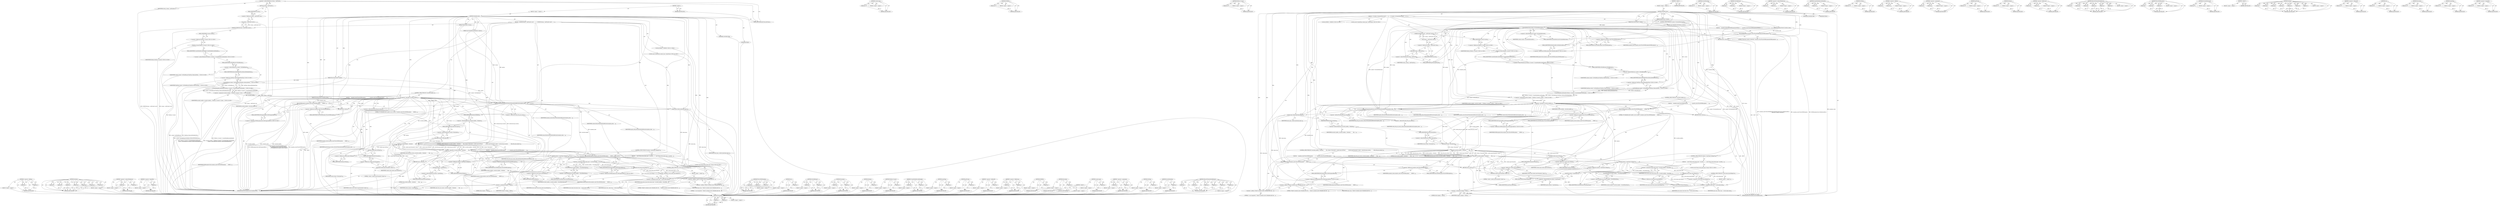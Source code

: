 digraph "&lt;operator&gt;.logicalNot" {
vulnerable_263 [label=<(METHOD,&lt;operator&gt;.addition)>];
vulnerable_264 [label=<(PARAM,p1)>];
vulnerable_265 [label=<(PARAM,p2)>];
vulnerable_266 [label=<(BLOCK,&lt;empty&gt;,&lt;empty&gt;)>];
vulnerable_267 [label=<(METHOD_RETURN,ANY)>];
vulnerable_240 [label=<(METHOD,Initialize)>];
vulnerable_241 [label=<(PARAM,p1)>];
vulnerable_242 [label=<(PARAM,p2)>];
vulnerable_243 [label=<(PARAM,p3)>];
vulnerable_244 [label=<(PARAM,p4)>];
vulnerable_245 [label=<(PARAM,p5)>];
vulnerable_246 [label=<(PARAM,p6)>];
vulnerable_247 [label=<(PARAM,p7)>];
vulnerable_248 [label=<(BLOCK,&lt;empty&gt;,&lt;empty&gt;)>];
vulnerable_249 [label=<(METHOD_RETURN,ANY)>];
vulnerable_189 [label=<(METHOD,&lt;operator&gt;.indirectFieldAccess)>];
vulnerable_190 [label=<(PARAM,p1)>];
vulnerable_191 [label=<(PARAM,p2)>];
vulnerable_192 [label=<(BLOCK,&lt;empty&gt;,&lt;empty&gt;)>];
vulnerable_193 [label=<(METHOD_RETURN,ANY)>];
vulnerable_213 [label=<(METHOD,&lt;operator&gt;.logicalNot)>];
vulnerable_214 [label=<(PARAM,p1)>];
vulnerable_215 [label=<(BLOCK,&lt;empty&gt;,&lt;empty&gt;)>];
vulnerable_216 [label=<(METHOD_RETURN,ANY)>];
vulnerable_6 [label=<(METHOD,&lt;global&gt;)<SUB>1</SUB>>];
vulnerable_7 [label=<(BLOCK,&lt;empty&gt;,&lt;empty&gt;)<SUB>1</SUB>>];
vulnerable_8 [label=<(METHOD,MediaRecorder)<SUB>1</SUB>>];
vulnerable_9 [label=<(PARAM,ExecutionContext* context)<SUB>1</SUB>>];
vulnerable_10 [label=<(PARAM,MediaStream* stream)<SUB>2</SUB>>];
vulnerable_11 [label=<(PARAM,const MediaRecorderOptions* options)<SUB>3</SUB>>];
vulnerable_12 [label=<(PARAM,ExceptionState&amp; exception_state)<SUB>4</SUB>>];
vulnerable_13 [label=<(BLOCK,{
  DCHECK(stream_-&gt;getTracks().size());
 
   r...,{
  DCHECK(stream_-&gt;getTracks().size());
 
   r...)<SUB>16</SUB>>];
vulnerable_14 [label=<(DCHECK,DCHECK(stream_-&gt;getTracks().size()))<SUB>17</SUB>>];
vulnerable_15 [label=<(size,stream_-&gt;getTracks().size())<SUB>17</SUB>>];
vulnerable_16 [label=<(&lt;operator&gt;.fieldAccess,stream_-&gt;getTracks().size)<SUB>17</SUB>>];
vulnerable_17 [label=<(getTracks,stream_-&gt;getTracks())<SUB>17</SUB>>];
vulnerable_18 [label=<(&lt;operator&gt;.indirectFieldAccess,stream_-&gt;getTracks)<SUB>17</SUB>>];
vulnerable_19 [label=<(IDENTIFIER,stream_,stream_-&gt;getTracks())<SUB>17</SUB>>];
vulnerable_20 [label=<(FIELD_IDENTIFIER,getTracks,getTracks)<SUB>17</SUB>>];
vulnerable_21 [label=<(FIELD_IDENTIFIER,size,size)<SUB>17</SUB>>];
vulnerable_22 [label="<(&lt;operator&gt;.assignment,recorder_handler_ = Platform::Current()-&gt;Create...)<SUB>19</SUB>>"];
vulnerable_23 [label="<(IDENTIFIER,recorder_handler_,recorder_handler_ = Platform::Current()-&gt;Create...)<SUB>19</SUB>>"];
vulnerable_24 [label="<(CreateMediaRecorderHandler,Platform::Current()-&gt;CreateMediaRecorderHandler...)<SUB>19</SUB>>"];
vulnerable_25 [label="<(&lt;operator&gt;.indirectFieldAccess,Platform::Current()-&gt;CreateMediaRecorderHandler)<SUB>19</SUB>>"];
vulnerable_26 [label="<(Platform.Current,Platform::Current())<SUB>19</SUB>>"];
vulnerable_27 [label="<(&lt;operator&gt;.fieldAccess,Platform::Current)<SUB>19</SUB>>"];
vulnerable_28 [label="<(IDENTIFIER,Platform,Platform::Current())<SUB>19</SUB>>"];
vulnerable_29 [label=<(FIELD_IDENTIFIER,Current,Current)<SUB>19</SUB>>];
vulnerable_30 [label=<(FIELD_IDENTIFIER,CreateMediaRecorderHandler,CreateMediaRecorderHandler)<SUB>19</SUB>>];
vulnerable_31 [label="<(GetTaskRunner,context-&gt;GetTaskRunner(TaskType::kInternalMedia...)<SUB>20</SUB>>"];
vulnerable_32 [label=<(&lt;operator&gt;.indirectFieldAccess,context-&gt;GetTaskRunner)<SUB>20</SUB>>];
vulnerable_33 [label="<(IDENTIFIER,context,context-&gt;GetTaskRunner(TaskType::kInternalMedia...)<SUB>20</SUB>>"];
vulnerable_34 [label=<(FIELD_IDENTIFIER,GetTaskRunner,GetTaskRunner)<SUB>20</SUB>>];
vulnerable_35 [label="<(&lt;operator&gt;.fieldAccess,TaskType::kInternalMediaRealTime)<SUB>20</SUB>>"];
vulnerable_36 [label="<(IDENTIFIER,TaskType,context-&gt;GetTaskRunner(TaskType::kInternalMedia...)<SUB>20</SUB>>"];
vulnerable_37 [label=<(FIELD_IDENTIFIER,kInternalMediaRealTime,kInternalMediaRealTime)<SUB>20</SUB>>];
vulnerable_38 [label="<(LOCAL,DCHECK : DCHECK)<SUB>21</SUB>>"];
vulnerable_39 [label=<(CONTROL_STRUCTURE,IF,if (!recorder_handler_))<SUB>23</SUB>>];
vulnerable_40 [label=<(&lt;operator&gt;.logicalNot,!recorder_handler_)<SUB>23</SUB>>];
vulnerable_41 [label=<(IDENTIFIER,recorder_handler_,!recorder_handler_)<SUB>23</SUB>>];
vulnerable_42 [label=<(BLOCK,{
    exception_state.ThrowDOMException(
      ...,{
    exception_state.ThrowDOMException(
      ...)<SUB>23</SUB>>];
vulnerable_43 [label=<(ThrowDOMException,exception_state.ThrowDOMException(
        DOME...)<SUB>24</SUB>>];
vulnerable_44 [label=<(&lt;operator&gt;.fieldAccess,exception_state.ThrowDOMException)<SUB>24</SUB>>];
vulnerable_45 [label=<(IDENTIFIER,exception_state,exception_state.ThrowDOMException(
        DOME...)<SUB>24</SUB>>];
vulnerable_46 [label=<(FIELD_IDENTIFIER,ThrowDOMException,ThrowDOMException)<SUB>24</SUB>>];
vulnerable_47 [label="<(&lt;operator&gt;.fieldAccess,DOMExceptionCode::kNotSupportedError)<SUB>25</SUB>>"];
vulnerable_48 [label=<(IDENTIFIER,DOMExceptionCode,exception_state.ThrowDOMException(
        DOME...)<SUB>25</SUB>>];
vulnerable_49 [label=<(FIELD_IDENTIFIER,kNotSupportedError,kNotSupportedError)<SUB>25</SUB>>];
vulnerable_50 [label=<(LITERAL,&quot;No MediaRecorder handler can be created.&quot;,exception_state.ThrowDOMException(
        DOME...)<SUB>26</SUB>>];
vulnerable_51 [label=<(RETURN,return;,return;)<SUB>27</SUB>>];
vulnerable_52 [label=<(AllocateVideoAndAudioBitrates,AllocateVideoAndAudioBitrates(exception_state, ...)<SUB>30</SUB>>];
vulnerable_53 [label=<(IDENTIFIER,exception_state,AllocateVideoAndAudioBitrates(exception_state, ...)<SUB>30</SUB>>];
vulnerable_54 [label=<(IDENTIFIER,context,AllocateVideoAndAudioBitrates(exception_state, ...)<SUB>30</SUB>>];
vulnerable_55 [label=<(IDENTIFIER,options,AllocateVideoAndAudioBitrates(exception_state, ...)<SUB>30</SUB>>];
vulnerable_56 [label=<(IDENTIFIER,stream,AllocateVideoAndAudioBitrates(exception_state, ...)<SUB>30</SUB>>];
vulnerable_57 [label=<(&lt;operator&gt;.addressOf,&amp;audio_bits_per_second_)<SUB>31</SUB>>];
vulnerable_58 [label=<(IDENTIFIER,audio_bits_per_second_,AllocateVideoAndAudioBitrates(exception_state, ...)<SUB>31</SUB>>];
vulnerable_59 [label=<(&lt;operator&gt;.addressOf,&amp;video_bits_per_second_)<SUB>32</SUB>>];
vulnerable_60 [label=<(IDENTIFIER,video_bits_per_second_,AllocateVideoAndAudioBitrates(exception_state, ...)<SUB>32</SUB>>];
vulnerable_61 [label="<(LOCAL,const ContentType content_type: ContentType)<SUB>34</SUB>>"];
vulnerable_62 [label=<(content_type,content_type(mime_type_))<SUB>34</SUB>>];
vulnerable_63 [label=<(IDENTIFIER,mime_type_,content_type(mime_type_))<SUB>34</SUB>>];
vulnerable_64 [label=<(CONTROL_STRUCTURE,IF,if (!recorder_handler_-&gt;Initialize(
          this, stream-&gt;Descriptor(), content_type.GetType(),
          content_type.Parameter(&quot;codecs&quot;), audio_bits_per_second_,
          video_bits_per_second_)))<SUB>35</SUB>>];
vulnerable_65 [label=<(&lt;operator&gt;.logicalNot,!recorder_handler_-&gt;Initialize(
          this,...)<SUB>35</SUB>>];
vulnerable_66 [label=<(Initialize,recorder_handler_-&gt;Initialize(
          this, ...)<SUB>35</SUB>>];
vulnerable_67 [label=<(&lt;operator&gt;.indirectFieldAccess,recorder_handler_-&gt;Initialize)<SUB>35</SUB>>];
vulnerable_68 [label=<(IDENTIFIER,recorder_handler_,recorder_handler_-&gt;Initialize(
          this, ...)<SUB>35</SUB>>];
vulnerable_69 [label=<(FIELD_IDENTIFIER,Initialize,Initialize)<SUB>35</SUB>>];
vulnerable_70 [label=<(LITERAL,this,recorder_handler_-&gt;Initialize(
          this, ...)<SUB>36</SUB>>];
vulnerable_71 [label=<(Descriptor,stream-&gt;Descriptor())<SUB>36</SUB>>];
vulnerable_72 [label=<(&lt;operator&gt;.indirectFieldAccess,stream-&gt;Descriptor)<SUB>36</SUB>>];
vulnerable_73 [label=<(IDENTIFIER,stream,stream-&gt;Descriptor())<SUB>36</SUB>>];
vulnerable_74 [label=<(FIELD_IDENTIFIER,Descriptor,Descriptor)<SUB>36</SUB>>];
vulnerable_75 [label=<(GetType,content_type.GetType())<SUB>36</SUB>>];
vulnerable_76 [label=<(&lt;operator&gt;.fieldAccess,content_type.GetType)<SUB>36</SUB>>];
vulnerable_77 [label=<(IDENTIFIER,content_type,content_type.GetType())<SUB>36</SUB>>];
vulnerable_78 [label=<(FIELD_IDENTIFIER,GetType,GetType)<SUB>36</SUB>>];
vulnerable_79 [label=<(Parameter,content_type.Parameter(&quot;codecs&quot;))<SUB>37</SUB>>];
vulnerable_80 [label=<(&lt;operator&gt;.fieldAccess,content_type.Parameter)<SUB>37</SUB>>];
vulnerable_81 [label=<(IDENTIFIER,content_type,content_type.Parameter(&quot;codecs&quot;))<SUB>37</SUB>>];
vulnerable_82 [label=<(FIELD_IDENTIFIER,Parameter,Parameter)<SUB>37</SUB>>];
vulnerable_83 [label=<(LITERAL,&quot;codecs&quot;,content_type.Parameter(&quot;codecs&quot;))<SUB>37</SUB>>];
vulnerable_84 [label=<(IDENTIFIER,audio_bits_per_second_,recorder_handler_-&gt;Initialize(
          this, ...)<SUB>37</SUB>>];
vulnerable_85 [label=<(IDENTIFIER,video_bits_per_second_,recorder_handler_-&gt;Initialize(
          this, ...)<SUB>38</SUB>>];
vulnerable_86 [label=<(BLOCK,{
    exception_state.ThrowDOMException(
      ...,{
    exception_state.ThrowDOMException(
      ...)<SUB>38</SUB>>];
vulnerable_87 [label=<(ThrowDOMException,exception_state.ThrowDOMException(
        DOME...)<SUB>39</SUB>>];
vulnerable_88 [label=<(&lt;operator&gt;.fieldAccess,exception_state.ThrowDOMException)<SUB>39</SUB>>];
vulnerable_89 [label=<(IDENTIFIER,exception_state,exception_state.ThrowDOMException(
        DOME...)<SUB>39</SUB>>];
vulnerable_90 [label=<(FIELD_IDENTIFIER,ThrowDOMException,ThrowDOMException)<SUB>39</SUB>>];
vulnerable_91 [label="<(&lt;operator&gt;.fieldAccess,DOMExceptionCode::kNotSupportedError)<SUB>40</SUB>>"];
vulnerable_92 [label=<(IDENTIFIER,DOMExceptionCode,exception_state.ThrowDOMException(
        DOME...)<SUB>40</SUB>>];
vulnerable_93 [label=<(FIELD_IDENTIFIER,kNotSupportedError,kNotSupportedError)<SUB>40</SUB>>];
vulnerable_94 [label=<(&lt;operator&gt;.addition,&quot;Failed to initialize native MediaRecorder the ...)<SUB>41</SUB>>];
vulnerable_95 [label=<(&lt;operator&gt;.addition,&quot;Failed to initialize native MediaRecorder the ...)<SUB>41</SUB>>];
vulnerable_96 [label=<(LITERAL,&quot;Failed to initialize native MediaRecorder the ...,&quot;Failed to initialize native MediaRecorder the ...)<SUB>41</SUB>>];
vulnerable_97 [label=<(IDENTIFIER,mime_type_,&quot;Failed to initialize native MediaRecorder the ...)<SUB>42</SUB>>];
vulnerable_98 [label=<(LITERAL,&quot;) is not supported.&quot;,&quot;Failed to initialize native MediaRecorder the ...)<SUB>42</SUB>>];
vulnerable_99 [label=<(RETURN,return;,return;)<SUB>43</SUB>>];
vulnerable_100 [label=<(CONTROL_STRUCTURE,IF,if (options-&gt;mimeType().IsEmpty()))<SUB>45</SUB>>];
vulnerable_101 [label=<(IsEmpty,options-&gt;mimeType().IsEmpty())<SUB>45</SUB>>];
vulnerable_102 [label=<(&lt;operator&gt;.fieldAccess,options-&gt;mimeType().IsEmpty)<SUB>45</SUB>>];
vulnerable_103 [label=<(mimeType,options-&gt;mimeType())<SUB>45</SUB>>];
vulnerable_104 [label=<(&lt;operator&gt;.indirectFieldAccess,options-&gt;mimeType)<SUB>45</SUB>>];
vulnerable_105 [label=<(IDENTIFIER,options,options-&gt;mimeType())<SUB>45</SUB>>];
vulnerable_106 [label=<(FIELD_IDENTIFIER,mimeType,mimeType)<SUB>45</SUB>>];
vulnerable_107 [label=<(FIELD_IDENTIFIER,IsEmpty,IsEmpty)<SUB>45</SUB>>];
vulnerable_108 [label=<(BLOCK,{
    const String actual_mime_type = recorder_...,{
    const String actual_mime_type = recorder_...)<SUB>45</SUB>>];
vulnerable_109 [label="<(LOCAL,const String actual_mime_type: String)<SUB>46</SUB>>"];
vulnerable_110 [label=<(&lt;operator&gt;.assignment,actual_mime_type = recorder_handler_-&gt;ActualMim...)<SUB>46</SUB>>];
vulnerable_111 [label=<(IDENTIFIER,actual_mime_type,actual_mime_type = recorder_handler_-&gt;ActualMim...)<SUB>46</SUB>>];
vulnerable_112 [label=<(ActualMimeType,recorder_handler_-&gt;ActualMimeType())<SUB>46</SUB>>];
vulnerable_113 [label=<(&lt;operator&gt;.indirectFieldAccess,recorder_handler_-&gt;ActualMimeType)<SUB>46</SUB>>];
vulnerable_114 [label=<(IDENTIFIER,recorder_handler_,recorder_handler_-&gt;ActualMimeType())<SUB>46</SUB>>];
vulnerable_115 [label=<(FIELD_IDENTIFIER,ActualMimeType,ActualMimeType)<SUB>46</SUB>>];
vulnerable_116 [label=<(CONTROL_STRUCTURE,IF,if (!actual_mime_type.IsEmpty()))<SUB>47</SUB>>];
vulnerable_117 [label=<(&lt;operator&gt;.logicalNot,!actual_mime_type.IsEmpty())<SUB>47</SUB>>];
vulnerable_118 [label=<(IsEmpty,actual_mime_type.IsEmpty())<SUB>47</SUB>>];
vulnerable_119 [label=<(&lt;operator&gt;.fieldAccess,actual_mime_type.IsEmpty)<SUB>47</SUB>>];
vulnerable_120 [label=<(IDENTIFIER,actual_mime_type,actual_mime_type.IsEmpty())<SUB>47</SUB>>];
vulnerable_121 [label=<(FIELD_IDENTIFIER,IsEmpty,IsEmpty)<SUB>47</SUB>>];
vulnerable_122 [label=<(BLOCK,&lt;empty&gt;,&lt;empty&gt;)<SUB>48</SUB>>];
vulnerable_123 [label=<(&lt;operator&gt;.assignment,mime_type_ = actual_mime_type)<SUB>48</SUB>>];
vulnerable_124 [label=<(IDENTIFIER,mime_type_,mime_type_ = actual_mime_type)<SUB>48</SUB>>];
vulnerable_125 [label=<(IDENTIFIER,actual_mime_type,mime_type_ = actual_mime_type)<SUB>48</SUB>>];
vulnerable_126 [label=<(&lt;operator&gt;.assignment,stopped_ = false)<SUB>50</SUB>>];
vulnerable_127 [label=<(IDENTIFIER,stopped_,stopped_ = false)<SUB>50</SUB>>];
vulnerable_128 [label=<(LITERAL,false,stopped_ = false)<SUB>50</SUB>>];
vulnerable_129 [label=<(MODIFIER,CONSTRUCTOR)>];
vulnerable_130 [label=<(MODIFIER,PUBLIC)>];
vulnerable_131 [label=<(METHOD_RETURN,MediaRecorder.MediaRecorder)<SUB>1</SUB>>];
vulnerable_133 [label=<(METHOD_RETURN,ANY)<SUB>1</SUB>>];
vulnerable_217 [label=<(METHOD,ThrowDOMException)>];
vulnerable_218 [label=<(PARAM,p1)>];
vulnerable_219 [label=<(PARAM,p2)>];
vulnerable_220 [label=<(PARAM,p3)>];
vulnerable_221 [label=<(BLOCK,&lt;empty&gt;,&lt;empty&gt;)>];
vulnerable_222 [label=<(METHOD_RETURN,ANY)>];
vulnerable_176 [label=<(METHOD,size)>];
vulnerable_177 [label=<(PARAM,p1)>];
vulnerable_178 [label=<(BLOCK,&lt;empty&gt;,&lt;empty&gt;)>];
vulnerable_179 [label=<(METHOD_RETURN,ANY)>];
vulnerable_208 [label=<(METHOD,GetTaskRunner)>];
vulnerable_209 [label=<(PARAM,p1)>];
vulnerable_210 [label=<(PARAM,p2)>];
vulnerable_211 [label=<(BLOCK,&lt;empty&gt;,&lt;empty&gt;)>];
vulnerable_212 [label=<(METHOD_RETURN,ANY)>];
vulnerable_258 [label=<(METHOD,Parameter)>];
vulnerable_259 [label=<(PARAM,p1)>];
vulnerable_260 [label=<(PARAM,p2)>];
vulnerable_261 [label=<(BLOCK,&lt;empty&gt;,&lt;empty&gt;)>];
vulnerable_262 [label=<(METHOD_RETURN,ANY)>];
vulnerable_268 [label=<(METHOD,IsEmpty)>];
vulnerable_269 [label=<(PARAM,p1)>];
vulnerable_270 [label=<(BLOCK,&lt;empty&gt;,&lt;empty&gt;)>];
vulnerable_271 [label=<(METHOD_RETURN,ANY)>];
vulnerable_204 [label=<(METHOD,Platform.Current)>];
vulnerable_205 [label=<(PARAM,p1)>];
vulnerable_206 [label=<(BLOCK,&lt;empty&gt;,&lt;empty&gt;)>];
vulnerable_207 [label=<(METHOD_RETURN,ANY)>];
vulnerable_199 [label=<(METHOD,CreateMediaRecorderHandler)>];
vulnerable_200 [label=<(PARAM,p1)>];
vulnerable_201 [label=<(PARAM,p2)>];
vulnerable_202 [label=<(BLOCK,&lt;empty&gt;,&lt;empty&gt;)>];
vulnerable_203 [label=<(METHOD_RETURN,ANY)>];
vulnerable_272 [label=<(METHOD,mimeType)>];
vulnerable_273 [label=<(PARAM,p1)>];
vulnerable_274 [label=<(BLOCK,&lt;empty&gt;,&lt;empty&gt;)>];
vulnerable_275 [label=<(METHOD_RETURN,ANY)>];
vulnerable_185 [label=<(METHOD,getTracks)>];
vulnerable_186 [label=<(PARAM,p1)>];
vulnerable_187 [label=<(BLOCK,&lt;empty&gt;,&lt;empty&gt;)>];
vulnerable_188 [label=<(METHOD_RETURN,ANY)>];
vulnerable_232 [label=<(METHOD,&lt;operator&gt;.addressOf)>];
vulnerable_233 [label=<(PARAM,p1)>];
vulnerable_234 [label=<(BLOCK,&lt;empty&gt;,&lt;empty&gt;)>];
vulnerable_235 [label=<(METHOD_RETURN,ANY)>];
vulnerable_180 [label=<(METHOD,&lt;operator&gt;.fieldAccess)>];
vulnerable_181 [label=<(PARAM,p1)>];
vulnerable_182 [label=<(PARAM,p2)>];
vulnerable_183 [label=<(BLOCK,&lt;empty&gt;,&lt;empty&gt;)>];
vulnerable_184 [label=<(METHOD_RETURN,ANY)>];
vulnerable_172 [label=<(METHOD,DCHECK)>];
vulnerable_173 [label=<(PARAM,p1)>];
vulnerable_174 [label=<(BLOCK,&lt;empty&gt;,&lt;empty&gt;)>];
vulnerable_175 [label=<(METHOD_RETURN,ANY)>];
vulnerable_166 [label=<(METHOD,&lt;global&gt;)<SUB>1</SUB>>];
vulnerable_167 [label=<(BLOCK,&lt;empty&gt;,&lt;empty&gt;)>];
vulnerable_168 [label=<(METHOD_RETURN,ANY)>];
vulnerable_250 [label=<(METHOD,Descriptor)>];
vulnerable_251 [label=<(PARAM,p1)>];
vulnerable_252 [label=<(BLOCK,&lt;empty&gt;,&lt;empty&gt;)>];
vulnerable_253 [label=<(METHOD_RETURN,ANY)>];
vulnerable_236 [label=<(METHOD,content_type)>];
vulnerable_237 [label=<(PARAM,p1)>];
vulnerable_238 [label=<(BLOCK,&lt;empty&gt;,&lt;empty&gt;)>];
vulnerable_239 [label=<(METHOD_RETURN,ANY)>];
vulnerable_194 [label=<(METHOD,&lt;operator&gt;.assignment)>];
vulnerable_195 [label=<(PARAM,p1)>];
vulnerable_196 [label=<(PARAM,p2)>];
vulnerable_197 [label=<(BLOCK,&lt;empty&gt;,&lt;empty&gt;)>];
vulnerable_198 [label=<(METHOD_RETURN,ANY)>];
vulnerable_254 [label=<(METHOD,GetType)>];
vulnerable_255 [label=<(PARAM,p1)>];
vulnerable_256 [label=<(BLOCK,&lt;empty&gt;,&lt;empty&gt;)>];
vulnerable_257 [label=<(METHOD_RETURN,ANY)>];
vulnerable_276 [label=<(METHOD,ActualMimeType)>];
vulnerable_277 [label=<(PARAM,p1)>];
vulnerable_278 [label=<(BLOCK,&lt;empty&gt;,&lt;empty&gt;)>];
vulnerable_279 [label=<(METHOD_RETURN,ANY)>];
vulnerable_223 [label=<(METHOD,AllocateVideoAndAudioBitrates)>];
vulnerable_224 [label=<(PARAM,p1)>];
vulnerable_225 [label=<(PARAM,p2)>];
vulnerable_226 [label=<(PARAM,p3)>];
vulnerable_227 [label=<(PARAM,p4)>];
vulnerable_228 [label=<(PARAM,p5)>];
vulnerable_229 [label=<(PARAM,p6)>];
vulnerable_230 [label=<(BLOCK,&lt;empty&gt;,&lt;empty&gt;)>];
vulnerable_231 [label=<(METHOD_RETURN,ANY)>];
fixed_279 [label=<(METHOD,Parameter)>];
fixed_280 [label=<(PARAM,p1)>];
fixed_281 [label=<(PARAM,p2)>];
fixed_282 [label=<(BLOCK,&lt;empty&gt;,&lt;empty&gt;)>];
fixed_283 [label=<(METHOD_RETURN,ANY)>];
fixed_257 [label=<(METHOD,content_type)>];
fixed_258 [label=<(PARAM,p1)>];
fixed_259 [label=<(BLOCK,&lt;empty&gt;,&lt;empty&gt;)>];
fixed_260 [label=<(METHOD_RETURN,ANY)>];
fixed_209 [label=<(METHOD,DCHECK)>];
fixed_210 [label=<(PARAM,p1)>];
fixed_211 [label=<(BLOCK,&lt;empty&gt;,&lt;empty&gt;)>];
fixed_212 [label=<(METHOD_RETURN,ANY)>];
fixed_231 [label=<(METHOD,Platform.Current)>];
fixed_232 [label=<(PARAM,p1)>];
fixed_233 [label=<(BLOCK,&lt;empty&gt;,&lt;empty&gt;)>];
fixed_234 [label=<(METHOD_RETURN,ANY)>];
fixed_6 [label=<(METHOD,&lt;global&gt;)<SUB>1</SUB>>];
fixed_7 [label=<(BLOCK,&lt;empty&gt;,&lt;empty&gt;)<SUB>1</SUB>>];
fixed_8 [label=<(METHOD,MediaRecorder)<SUB>1</SUB>>];
fixed_9 [label=<(PARAM,ExecutionContext* context)<SUB>1</SUB>>];
fixed_10 [label=<(PARAM,MediaStream* stream)<SUB>2</SUB>>];
fixed_11 [label=<(PARAM,const MediaRecorderOptions* options)<SUB>3</SUB>>];
fixed_12 [label=<(PARAM,ExceptionState&amp; exception_state)<SUB>4</SUB>>];
fixed_13 [label=<(BLOCK,{
  if (context-&gt;IsContextDestroyed()) {
    ex...,{
  if (context-&gt;IsContextDestroyed()) {
    ex...)<SUB>16</SUB>>];
fixed_14 [label=<(CONTROL_STRUCTURE,IF,if (context-&gt;IsContextDestroyed()))<SUB>17</SUB>>];
fixed_15 [label=<(IsContextDestroyed,context-&gt;IsContextDestroyed())<SUB>17</SUB>>];
fixed_16 [label=<(&lt;operator&gt;.indirectFieldAccess,context-&gt;IsContextDestroyed)<SUB>17</SUB>>];
fixed_17 [label=<(IDENTIFIER,context,context-&gt;IsContextDestroyed())<SUB>17</SUB>>];
fixed_18 [label=<(FIELD_IDENTIFIER,IsContextDestroyed,IsContextDestroyed)<SUB>17</SUB>>];
fixed_19 [label=<(BLOCK,{
    exception_state.ThrowDOMException(DOMExce...,{
    exception_state.ThrowDOMException(DOMExce...)<SUB>17</SUB>>];
fixed_20 [label=<(ThrowDOMException,exception_state.ThrowDOMException(DOMExceptionC...)<SUB>18</SUB>>];
fixed_21 [label=<(&lt;operator&gt;.fieldAccess,exception_state.ThrowDOMException)<SUB>18</SUB>>];
fixed_22 [label=<(IDENTIFIER,exception_state,exception_state.ThrowDOMException(DOMExceptionC...)<SUB>18</SUB>>];
fixed_23 [label=<(FIELD_IDENTIFIER,ThrowDOMException,ThrowDOMException)<SUB>18</SUB>>];
fixed_24 [label="<(&lt;operator&gt;.fieldAccess,DOMExceptionCode::kNotAllowedError)<SUB>18</SUB>>"];
fixed_25 [label=<(IDENTIFIER,DOMExceptionCode,exception_state.ThrowDOMException(DOMExceptionC...)<SUB>18</SUB>>];
fixed_26 [label=<(FIELD_IDENTIFIER,kNotAllowedError,kNotAllowedError)<SUB>18</SUB>>];
fixed_27 [label=<(LITERAL,&quot;Execution context is detached.&quot;,exception_state.ThrowDOMException(DOMExceptionC...)<SUB>19</SUB>>];
fixed_28 [label=<(RETURN,return;,return;)<SUB>20</SUB>>];
fixed_29 [label=<(DCHECK,DCHECK(stream_-&gt;getTracks().size()))<SUB>23</SUB>>];
fixed_30 [label=<(size,stream_-&gt;getTracks().size())<SUB>23</SUB>>];
fixed_31 [label=<(&lt;operator&gt;.fieldAccess,stream_-&gt;getTracks().size)<SUB>23</SUB>>];
fixed_32 [label=<(getTracks,stream_-&gt;getTracks())<SUB>23</SUB>>];
fixed_33 [label=<(&lt;operator&gt;.indirectFieldAccess,stream_-&gt;getTracks)<SUB>23</SUB>>];
fixed_34 [label=<(IDENTIFIER,stream_,stream_-&gt;getTracks())<SUB>23</SUB>>];
fixed_35 [label=<(FIELD_IDENTIFIER,getTracks,getTracks)<SUB>23</SUB>>];
fixed_36 [label=<(FIELD_IDENTIFIER,size,size)<SUB>23</SUB>>];
fixed_37 [label="<(&lt;operator&gt;.assignment,recorder_handler_ = Platform::Current()-&gt;Create...)<SUB>24</SUB>>"];
fixed_38 [label="<(IDENTIFIER,recorder_handler_,recorder_handler_ = Platform::Current()-&gt;Create...)<SUB>24</SUB>>"];
fixed_39 [label="<(CreateMediaRecorderHandler,Platform::Current()-&gt;CreateMediaRecorderHandler...)<SUB>24</SUB>>"];
fixed_40 [label="<(&lt;operator&gt;.indirectFieldAccess,Platform::Current()-&gt;CreateMediaRecorderHandler)<SUB>24</SUB>>"];
fixed_41 [label="<(Platform.Current,Platform::Current())<SUB>24</SUB>>"];
fixed_42 [label="<(&lt;operator&gt;.fieldAccess,Platform::Current)<SUB>24</SUB>>"];
fixed_43 [label="<(IDENTIFIER,Platform,Platform::Current())<SUB>24</SUB>>"];
fixed_44 [label=<(FIELD_IDENTIFIER,Current,Current)<SUB>24</SUB>>];
fixed_45 [label=<(FIELD_IDENTIFIER,CreateMediaRecorderHandler,CreateMediaRecorderHandler)<SUB>24</SUB>>];
fixed_46 [label="<(GetTaskRunner,context-&gt;GetTaskRunner(TaskType::kInternalMedia...)<SUB>25</SUB>>"];
fixed_47 [label=<(&lt;operator&gt;.indirectFieldAccess,context-&gt;GetTaskRunner)<SUB>25</SUB>>];
fixed_48 [label="<(IDENTIFIER,context,context-&gt;GetTaskRunner(TaskType::kInternalMedia...)<SUB>25</SUB>>"];
fixed_49 [label=<(FIELD_IDENTIFIER,GetTaskRunner,GetTaskRunner)<SUB>25</SUB>>];
fixed_50 [label="<(&lt;operator&gt;.fieldAccess,TaskType::kInternalMediaRealTime)<SUB>25</SUB>>"];
fixed_51 [label="<(IDENTIFIER,TaskType,context-&gt;GetTaskRunner(TaskType::kInternalMedia...)<SUB>25</SUB>>"];
fixed_52 [label=<(FIELD_IDENTIFIER,kInternalMediaRealTime,kInternalMediaRealTime)<SUB>25</SUB>>];
fixed_53 [label="<(LOCAL,DCHECK : DCHECK)<SUB>26</SUB>>"];
fixed_54 [label=<(CONTROL_STRUCTURE,IF,if (!recorder_handler_))<SUB>28</SUB>>];
fixed_55 [label=<(&lt;operator&gt;.logicalNot,!recorder_handler_)<SUB>28</SUB>>];
fixed_56 [label=<(IDENTIFIER,recorder_handler_,!recorder_handler_)<SUB>28</SUB>>];
fixed_57 [label=<(BLOCK,{
    exception_state.ThrowDOMException(
      ...,{
    exception_state.ThrowDOMException(
      ...)<SUB>28</SUB>>];
fixed_58 [label=<(ThrowDOMException,exception_state.ThrowDOMException(
        DOME...)<SUB>29</SUB>>];
fixed_59 [label=<(&lt;operator&gt;.fieldAccess,exception_state.ThrowDOMException)<SUB>29</SUB>>];
fixed_60 [label=<(IDENTIFIER,exception_state,exception_state.ThrowDOMException(
        DOME...)<SUB>29</SUB>>];
fixed_61 [label=<(FIELD_IDENTIFIER,ThrowDOMException,ThrowDOMException)<SUB>29</SUB>>];
fixed_62 [label="<(&lt;operator&gt;.fieldAccess,DOMExceptionCode::kNotSupportedError)<SUB>30</SUB>>"];
fixed_63 [label=<(IDENTIFIER,DOMExceptionCode,exception_state.ThrowDOMException(
        DOME...)<SUB>30</SUB>>];
fixed_64 [label=<(FIELD_IDENTIFIER,kNotSupportedError,kNotSupportedError)<SUB>30</SUB>>];
fixed_65 [label=<(LITERAL,&quot;No MediaRecorder handler can be created.&quot;,exception_state.ThrowDOMException(
        DOME...)<SUB>31</SUB>>];
fixed_66 [label=<(RETURN,return;,return;)<SUB>32</SUB>>];
fixed_67 [label=<(AllocateVideoAndAudioBitrates,AllocateVideoAndAudioBitrates(exception_state, ...)<SUB>35</SUB>>];
fixed_68 [label=<(IDENTIFIER,exception_state,AllocateVideoAndAudioBitrates(exception_state, ...)<SUB>35</SUB>>];
fixed_69 [label=<(IDENTIFIER,context,AllocateVideoAndAudioBitrates(exception_state, ...)<SUB>35</SUB>>];
fixed_70 [label=<(IDENTIFIER,options,AllocateVideoAndAudioBitrates(exception_state, ...)<SUB>35</SUB>>];
fixed_71 [label=<(IDENTIFIER,stream,AllocateVideoAndAudioBitrates(exception_state, ...)<SUB>35</SUB>>];
fixed_72 [label=<(&lt;operator&gt;.addressOf,&amp;audio_bits_per_second_)<SUB>36</SUB>>];
fixed_73 [label=<(IDENTIFIER,audio_bits_per_second_,AllocateVideoAndAudioBitrates(exception_state, ...)<SUB>36</SUB>>];
fixed_74 [label=<(&lt;operator&gt;.addressOf,&amp;video_bits_per_second_)<SUB>37</SUB>>];
fixed_75 [label=<(IDENTIFIER,video_bits_per_second_,AllocateVideoAndAudioBitrates(exception_state, ...)<SUB>37</SUB>>];
fixed_76 [label="<(LOCAL,const ContentType content_type: ContentType)<SUB>39</SUB>>"];
fixed_77 [label=<(content_type,content_type(mime_type_))<SUB>39</SUB>>];
fixed_78 [label=<(IDENTIFIER,mime_type_,content_type(mime_type_))<SUB>39</SUB>>];
fixed_79 [label=<(CONTROL_STRUCTURE,IF,if (!recorder_handler_-&gt;Initialize(
          this, stream-&gt;Descriptor(), content_type.GetType(),
          content_type.Parameter(&quot;codecs&quot;), audio_bits_per_second_,
          video_bits_per_second_)))<SUB>40</SUB>>];
fixed_80 [label=<(&lt;operator&gt;.logicalNot,!recorder_handler_-&gt;Initialize(
          this,...)<SUB>40</SUB>>];
fixed_81 [label=<(Initialize,recorder_handler_-&gt;Initialize(
          this, ...)<SUB>40</SUB>>];
fixed_82 [label=<(&lt;operator&gt;.indirectFieldAccess,recorder_handler_-&gt;Initialize)<SUB>40</SUB>>];
fixed_83 [label=<(IDENTIFIER,recorder_handler_,recorder_handler_-&gt;Initialize(
          this, ...)<SUB>40</SUB>>];
fixed_84 [label=<(FIELD_IDENTIFIER,Initialize,Initialize)<SUB>40</SUB>>];
fixed_85 [label=<(LITERAL,this,recorder_handler_-&gt;Initialize(
          this, ...)<SUB>41</SUB>>];
fixed_86 [label=<(Descriptor,stream-&gt;Descriptor())<SUB>41</SUB>>];
fixed_87 [label=<(&lt;operator&gt;.indirectFieldAccess,stream-&gt;Descriptor)<SUB>41</SUB>>];
fixed_88 [label=<(IDENTIFIER,stream,stream-&gt;Descriptor())<SUB>41</SUB>>];
fixed_89 [label=<(FIELD_IDENTIFIER,Descriptor,Descriptor)<SUB>41</SUB>>];
fixed_90 [label=<(GetType,content_type.GetType())<SUB>41</SUB>>];
fixed_91 [label=<(&lt;operator&gt;.fieldAccess,content_type.GetType)<SUB>41</SUB>>];
fixed_92 [label=<(IDENTIFIER,content_type,content_type.GetType())<SUB>41</SUB>>];
fixed_93 [label=<(FIELD_IDENTIFIER,GetType,GetType)<SUB>41</SUB>>];
fixed_94 [label=<(Parameter,content_type.Parameter(&quot;codecs&quot;))<SUB>42</SUB>>];
fixed_95 [label=<(&lt;operator&gt;.fieldAccess,content_type.Parameter)<SUB>42</SUB>>];
fixed_96 [label=<(IDENTIFIER,content_type,content_type.Parameter(&quot;codecs&quot;))<SUB>42</SUB>>];
fixed_97 [label=<(FIELD_IDENTIFIER,Parameter,Parameter)<SUB>42</SUB>>];
fixed_98 [label=<(LITERAL,&quot;codecs&quot;,content_type.Parameter(&quot;codecs&quot;))<SUB>42</SUB>>];
fixed_99 [label=<(IDENTIFIER,audio_bits_per_second_,recorder_handler_-&gt;Initialize(
          this, ...)<SUB>42</SUB>>];
fixed_100 [label=<(IDENTIFIER,video_bits_per_second_,recorder_handler_-&gt;Initialize(
          this, ...)<SUB>43</SUB>>];
fixed_101 [label=<(BLOCK,{
    exception_state.ThrowDOMException(
      ...,{
    exception_state.ThrowDOMException(
      ...)<SUB>43</SUB>>];
fixed_102 [label=<(ThrowDOMException,exception_state.ThrowDOMException(
        DOME...)<SUB>44</SUB>>];
fixed_103 [label=<(&lt;operator&gt;.fieldAccess,exception_state.ThrowDOMException)<SUB>44</SUB>>];
fixed_104 [label=<(IDENTIFIER,exception_state,exception_state.ThrowDOMException(
        DOME...)<SUB>44</SUB>>];
fixed_105 [label=<(FIELD_IDENTIFIER,ThrowDOMException,ThrowDOMException)<SUB>44</SUB>>];
fixed_106 [label="<(&lt;operator&gt;.fieldAccess,DOMExceptionCode::kNotSupportedError)<SUB>45</SUB>>"];
fixed_107 [label=<(IDENTIFIER,DOMExceptionCode,exception_state.ThrowDOMException(
        DOME...)<SUB>45</SUB>>];
fixed_108 [label=<(FIELD_IDENTIFIER,kNotSupportedError,kNotSupportedError)<SUB>45</SUB>>];
fixed_109 [label=<(&lt;operator&gt;.addition,&quot;Failed to initialize native MediaRecorder the ...)<SUB>46</SUB>>];
fixed_110 [label=<(&lt;operator&gt;.addition,&quot;Failed to initialize native MediaRecorder the ...)<SUB>46</SUB>>];
fixed_111 [label=<(LITERAL,&quot;Failed to initialize native MediaRecorder the ...,&quot;Failed to initialize native MediaRecorder the ...)<SUB>46</SUB>>];
fixed_112 [label=<(IDENTIFIER,mime_type_,&quot;Failed to initialize native MediaRecorder the ...)<SUB>47</SUB>>];
fixed_113 [label=<(LITERAL,&quot;) is not supported.&quot;,&quot;Failed to initialize native MediaRecorder the ...)<SUB>47</SUB>>];
fixed_114 [label=<(RETURN,return;,return;)<SUB>48</SUB>>];
fixed_115 [label=<(CONTROL_STRUCTURE,IF,if (options-&gt;mimeType().IsEmpty()))<SUB>50</SUB>>];
fixed_116 [label=<(IsEmpty,options-&gt;mimeType().IsEmpty())<SUB>50</SUB>>];
fixed_117 [label=<(&lt;operator&gt;.fieldAccess,options-&gt;mimeType().IsEmpty)<SUB>50</SUB>>];
fixed_118 [label=<(mimeType,options-&gt;mimeType())<SUB>50</SUB>>];
fixed_119 [label=<(&lt;operator&gt;.indirectFieldAccess,options-&gt;mimeType)<SUB>50</SUB>>];
fixed_120 [label=<(IDENTIFIER,options,options-&gt;mimeType())<SUB>50</SUB>>];
fixed_121 [label=<(FIELD_IDENTIFIER,mimeType,mimeType)<SUB>50</SUB>>];
fixed_122 [label=<(FIELD_IDENTIFIER,IsEmpty,IsEmpty)<SUB>50</SUB>>];
fixed_123 [label=<(BLOCK,{
    const String actual_mime_type = recorder_...,{
    const String actual_mime_type = recorder_...)<SUB>50</SUB>>];
fixed_124 [label="<(LOCAL,const String actual_mime_type: String)<SUB>51</SUB>>"];
fixed_125 [label=<(&lt;operator&gt;.assignment,actual_mime_type = recorder_handler_-&gt;ActualMim...)<SUB>51</SUB>>];
fixed_126 [label=<(IDENTIFIER,actual_mime_type,actual_mime_type = recorder_handler_-&gt;ActualMim...)<SUB>51</SUB>>];
fixed_127 [label=<(ActualMimeType,recorder_handler_-&gt;ActualMimeType())<SUB>51</SUB>>];
fixed_128 [label=<(&lt;operator&gt;.indirectFieldAccess,recorder_handler_-&gt;ActualMimeType)<SUB>51</SUB>>];
fixed_129 [label=<(IDENTIFIER,recorder_handler_,recorder_handler_-&gt;ActualMimeType())<SUB>51</SUB>>];
fixed_130 [label=<(FIELD_IDENTIFIER,ActualMimeType,ActualMimeType)<SUB>51</SUB>>];
fixed_131 [label=<(CONTROL_STRUCTURE,IF,if (!actual_mime_type.IsEmpty()))<SUB>52</SUB>>];
fixed_132 [label=<(&lt;operator&gt;.logicalNot,!actual_mime_type.IsEmpty())<SUB>52</SUB>>];
fixed_133 [label=<(IsEmpty,actual_mime_type.IsEmpty())<SUB>52</SUB>>];
fixed_134 [label=<(&lt;operator&gt;.fieldAccess,actual_mime_type.IsEmpty)<SUB>52</SUB>>];
fixed_135 [label=<(IDENTIFIER,actual_mime_type,actual_mime_type.IsEmpty())<SUB>52</SUB>>];
fixed_136 [label=<(FIELD_IDENTIFIER,IsEmpty,IsEmpty)<SUB>52</SUB>>];
fixed_137 [label=<(BLOCK,&lt;empty&gt;,&lt;empty&gt;)<SUB>53</SUB>>];
fixed_138 [label=<(&lt;operator&gt;.assignment,mime_type_ = actual_mime_type)<SUB>53</SUB>>];
fixed_139 [label=<(IDENTIFIER,mime_type_,mime_type_ = actual_mime_type)<SUB>53</SUB>>];
fixed_140 [label=<(IDENTIFIER,actual_mime_type,mime_type_ = actual_mime_type)<SUB>53</SUB>>];
fixed_141 [label=<(&lt;operator&gt;.assignment,stopped_ = false)<SUB>55</SUB>>];
fixed_142 [label=<(IDENTIFIER,stopped_,stopped_ = false)<SUB>55</SUB>>];
fixed_143 [label=<(LITERAL,false,stopped_ = false)<SUB>55</SUB>>];
fixed_144 [label=<(MODIFIER,CONSTRUCTOR)>];
fixed_145 [label=<(MODIFIER,PUBLIC)>];
fixed_146 [label=<(METHOD_RETURN,MediaRecorder.MediaRecorder)<SUB>1</SUB>>];
fixed_148 [label=<(METHOD_RETURN,ANY)<SUB>1</SUB>>];
fixed_297 [label=<(METHOD,ActualMimeType)>];
fixed_298 [label=<(PARAM,p1)>];
fixed_299 [label=<(BLOCK,&lt;empty&gt;,&lt;empty&gt;)>];
fixed_300 [label=<(METHOD_RETURN,ANY)>];
fixed_235 [label=<(METHOD,GetTaskRunner)>];
fixed_236 [label=<(PARAM,p1)>];
fixed_237 [label=<(PARAM,p2)>];
fixed_238 [label=<(BLOCK,&lt;empty&gt;,&lt;empty&gt;)>];
fixed_239 [label=<(METHOD_RETURN,ANY)>];
fixed_193 [label=<(METHOD,&lt;operator&gt;.indirectFieldAccess)>];
fixed_194 [label=<(PARAM,p1)>];
fixed_195 [label=<(PARAM,p2)>];
fixed_196 [label=<(BLOCK,&lt;empty&gt;,&lt;empty&gt;)>];
fixed_197 [label=<(METHOD_RETURN,ANY)>];
fixed_226 [label=<(METHOD,CreateMediaRecorderHandler)>];
fixed_227 [label=<(PARAM,p1)>];
fixed_228 [label=<(PARAM,p2)>];
fixed_229 [label=<(BLOCK,&lt;empty&gt;,&lt;empty&gt;)>];
fixed_230 [label=<(METHOD_RETURN,ANY)>];
fixed_275 [label=<(METHOD,GetType)>];
fixed_276 [label=<(PARAM,p1)>];
fixed_277 [label=<(BLOCK,&lt;empty&gt;,&lt;empty&gt;)>];
fixed_278 [label=<(METHOD_RETURN,ANY)>];
fixed_284 [label=<(METHOD,&lt;operator&gt;.addition)>];
fixed_285 [label=<(PARAM,p1)>];
fixed_286 [label=<(PARAM,p2)>];
fixed_287 [label=<(BLOCK,&lt;empty&gt;,&lt;empty&gt;)>];
fixed_288 [label=<(METHOD_RETURN,ANY)>];
fixed_221 [label=<(METHOD,&lt;operator&gt;.assignment)>];
fixed_222 [label=<(PARAM,p1)>];
fixed_223 [label=<(PARAM,p2)>];
fixed_224 [label=<(BLOCK,&lt;empty&gt;,&lt;empty&gt;)>];
fixed_225 [label=<(METHOD_RETURN,ANY)>];
fixed_217 [label=<(METHOD,getTracks)>];
fixed_218 [label=<(PARAM,p1)>];
fixed_219 [label=<(BLOCK,&lt;empty&gt;,&lt;empty&gt;)>];
fixed_220 [label=<(METHOD_RETURN,ANY)>];
fixed_289 [label=<(METHOD,IsEmpty)>];
fixed_290 [label=<(PARAM,p1)>];
fixed_291 [label=<(BLOCK,&lt;empty&gt;,&lt;empty&gt;)>];
fixed_292 [label=<(METHOD_RETURN,ANY)>];
fixed_204 [label=<(METHOD,&lt;operator&gt;.fieldAccess)>];
fixed_205 [label=<(PARAM,p1)>];
fixed_206 [label=<(PARAM,p2)>];
fixed_207 [label=<(BLOCK,&lt;empty&gt;,&lt;empty&gt;)>];
fixed_208 [label=<(METHOD_RETURN,ANY)>];
fixed_244 [label=<(METHOD,AllocateVideoAndAudioBitrates)>];
fixed_245 [label=<(PARAM,p1)>];
fixed_246 [label=<(PARAM,p2)>];
fixed_247 [label=<(PARAM,p3)>];
fixed_248 [label=<(PARAM,p4)>];
fixed_249 [label=<(PARAM,p5)>];
fixed_250 [label=<(PARAM,p6)>];
fixed_251 [label=<(BLOCK,&lt;empty&gt;,&lt;empty&gt;)>];
fixed_252 [label=<(METHOD_RETURN,ANY)>];
fixed_198 [label=<(METHOD,ThrowDOMException)>];
fixed_199 [label=<(PARAM,p1)>];
fixed_200 [label=<(PARAM,p2)>];
fixed_201 [label=<(PARAM,p3)>];
fixed_202 [label=<(BLOCK,&lt;empty&gt;,&lt;empty&gt;)>];
fixed_203 [label=<(METHOD_RETURN,ANY)>];
fixed_189 [label=<(METHOD,IsContextDestroyed)>];
fixed_190 [label=<(PARAM,p1)>];
fixed_191 [label=<(BLOCK,&lt;empty&gt;,&lt;empty&gt;)>];
fixed_192 [label=<(METHOD_RETURN,ANY)>];
fixed_183 [label=<(METHOD,&lt;global&gt;)<SUB>1</SUB>>];
fixed_184 [label=<(BLOCK,&lt;empty&gt;,&lt;empty&gt;)>];
fixed_185 [label=<(METHOD_RETURN,ANY)>];
fixed_261 [label=<(METHOD,Initialize)>];
fixed_262 [label=<(PARAM,p1)>];
fixed_263 [label=<(PARAM,p2)>];
fixed_264 [label=<(PARAM,p3)>];
fixed_265 [label=<(PARAM,p4)>];
fixed_266 [label=<(PARAM,p5)>];
fixed_267 [label=<(PARAM,p6)>];
fixed_268 [label=<(PARAM,p7)>];
fixed_269 [label=<(BLOCK,&lt;empty&gt;,&lt;empty&gt;)>];
fixed_270 [label=<(METHOD_RETURN,ANY)>];
fixed_253 [label=<(METHOD,&lt;operator&gt;.addressOf)>];
fixed_254 [label=<(PARAM,p1)>];
fixed_255 [label=<(BLOCK,&lt;empty&gt;,&lt;empty&gt;)>];
fixed_256 [label=<(METHOD_RETURN,ANY)>];
fixed_213 [label=<(METHOD,size)>];
fixed_214 [label=<(PARAM,p1)>];
fixed_215 [label=<(BLOCK,&lt;empty&gt;,&lt;empty&gt;)>];
fixed_216 [label=<(METHOD_RETURN,ANY)>];
fixed_271 [label=<(METHOD,Descriptor)>];
fixed_272 [label=<(PARAM,p1)>];
fixed_273 [label=<(BLOCK,&lt;empty&gt;,&lt;empty&gt;)>];
fixed_274 [label=<(METHOD_RETURN,ANY)>];
fixed_293 [label=<(METHOD,mimeType)>];
fixed_294 [label=<(PARAM,p1)>];
fixed_295 [label=<(BLOCK,&lt;empty&gt;,&lt;empty&gt;)>];
fixed_296 [label=<(METHOD_RETURN,ANY)>];
fixed_240 [label=<(METHOD,&lt;operator&gt;.logicalNot)>];
fixed_241 [label=<(PARAM,p1)>];
fixed_242 [label=<(BLOCK,&lt;empty&gt;,&lt;empty&gt;)>];
fixed_243 [label=<(METHOD_RETURN,ANY)>];
vulnerable_263 -> vulnerable_264  [key=0, label="AST: "];
vulnerable_263 -> vulnerable_264  [key=1, label="DDG: "];
vulnerable_263 -> vulnerable_266  [key=0, label="AST: "];
vulnerable_263 -> vulnerable_265  [key=0, label="AST: "];
vulnerable_263 -> vulnerable_265  [key=1, label="DDG: "];
vulnerable_263 -> vulnerable_267  [key=0, label="AST: "];
vulnerable_263 -> vulnerable_267  [key=1, label="CFG: "];
vulnerable_264 -> vulnerable_267  [key=0, label="DDG: p1"];
vulnerable_265 -> vulnerable_267  [key=0, label="DDG: p2"];
vulnerable_266 -> fixed_279  [key=0];
vulnerable_267 -> fixed_279  [key=0];
vulnerable_240 -> vulnerable_241  [key=0, label="AST: "];
vulnerable_240 -> vulnerable_241  [key=1, label="DDG: "];
vulnerable_240 -> vulnerable_248  [key=0, label="AST: "];
vulnerable_240 -> vulnerable_242  [key=0, label="AST: "];
vulnerable_240 -> vulnerable_242  [key=1, label="DDG: "];
vulnerable_240 -> vulnerable_249  [key=0, label="AST: "];
vulnerable_240 -> vulnerable_249  [key=1, label="CFG: "];
vulnerable_240 -> vulnerable_243  [key=0, label="AST: "];
vulnerable_240 -> vulnerable_243  [key=1, label="DDG: "];
vulnerable_240 -> vulnerable_244  [key=0, label="AST: "];
vulnerable_240 -> vulnerable_244  [key=1, label="DDG: "];
vulnerable_240 -> vulnerable_245  [key=0, label="AST: "];
vulnerable_240 -> vulnerable_245  [key=1, label="DDG: "];
vulnerable_240 -> vulnerable_246  [key=0, label="AST: "];
vulnerable_240 -> vulnerable_246  [key=1, label="DDG: "];
vulnerable_240 -> vulnerable_247  [key=0, label="AST: "];
vulnerable_240 -> vulnerable_247  [key=1, label="DDG: "];
vulnerable_241 -> vulnerable_249  [key=0, label="DDG: p1"];
vulnerable_242 -> vulnerable_249  [key=0, label="DDG: p2"];
vulnerable_243 -> vulnerable_249  [key=0, label="DDG: p3"];
vulnerable_244 -> vulnerable_249  [key=0, label="DDG: p4"];
vulnerable_245 -> vulnerable_249  [key=0, label="DDG: p5"];
vulnerable_246 -> vulnerable_249  [key=0, label="DDG: p6"];
vulnerable_247 -> vulnerable_249  [key=0, label="DDG: p7"];
vulnerable_248 -> fixed_279  [key=0];
vulnerable_249 -> fixed_279  [key=0];
vulnerable_189 -> vulnerable_190  [key=0, label="AST: "];
vulnerable_189 -> vulnerable_190  [key=1, label="DDG: "];
vulnerable_189 -> vulnerable_192  [key=0, label="AST: "];
vulnerable_189 -> vulnerable_191  [key=0, label="AST: "];
vulnerable_189 -> vulnerable_191  [key=1, label="DDG: "];
vulnerable_189 -> vulnerable_193  [key=0, label="AST: "];
vulnerable_189 -> vulnerable_193  [key=1, label="CFG: "];
vulnerable_190 -> vulnerable_193  [key=0, label="DDG: p1"];
vulnerable_191 -> vulnerable_193  [key=0, label="DDG: p2"];
vulnerable_192 -> fixed_279  [key=0];
vulnerable_193 -> fixed_279  [key=0];
vulnerable_213 -> vulnerable_214  [key=0, label="AST: "];
vulnerable_213 -> vulnerable_214  [key=1, label="DDG: "];
vulnerable_213 -> vulnerable_215  [key=0, label="AST: "];
vulnerable_213 -> vulnerable_216  [key=0, label="AST: "];
vulnerable_213 -> vulnerable_216  [key=1, label="CFG: "];
vulnerable_214 -> vulnerable_216  [key=0, label="DDG: p1"];
vulnerable_215 -> fixed_279  [key=0];
vulnerable_216 -> fixed_279  [key=0];
vulnerable_6 -> vulnerable_7  [key=0, label="AST: "];
vulnerable_6 -> vulnerable_133  [key=0, label="AST: "];
vulnerable_6 -> vulnerable_133  [key=1, label="CFG: "];
vulnerable_7 -> vulnerable_8  [key=0, label="AST: "];
vulnerable_8 -> vulnerable_9  [key=0, label="AST: "];
vulnerable_8 -> vulnerable_9  [key=1, label="DDG: "];
vulnerable_8 -> vulnerable_10  [key=0, label="AST: "];
vulnerable_8 -> vulnerable_10  [key=1, label="DDG: "];
vulnerable_8 -> vulnerable_11  [key=0, label="AST: "];
vulnerable_8 -> vulnerable_11  [key=1, label="DDG: "];
vulnerable_8 -> vulnerable_12  [key=0, label="AST: "];
vulnerable_8 -> vulnerable_12  [key=1, label="DDG: "];
vulnerable_8 -> vulnerable_13  [key=0, label="AST: "];
vulnerable_8 -> vulnerable_129  [key=0, label="AST: "];
vulnerable_8 -> vulnerable_130  [key=0, label="AST: "];
vulnerable_8 -> vulnerable_131  [key=0, label="AST: "];
vulnerable_8 -> vulnerable_20  [key=0, label="CFG: "];
vulnerable_8 -> vulnerable_126  [key=0, label="DDG: "];
vulnerable_8 -> vulnerable_52  [key=0, label="DDG: "];
vulnerable_8 -> vulnerable_62  [key=0, label="DDG: "];
vulnerable_8 -> vulnerable_40  [key=0, label="DDG: "];
vulnerable_8 -> vulnerable_51  [key=0, label="DDG: "];
vulnerable_8 -> vulnerable_99  [key=0, label="DDG: "];
vulnerable_8 -> vulnerable_43  [key=0, label="DDG: "];
vulnerable_8 -> vulnerable_66  [key=0, label="DDG: "];
vulnerable_8 -> vulnerable_87  [key=0, label="DDG: "];
vulnerable_8 -> vulnerable_79  [key=0, label="DDG: "];
vulnerable_8 -> vulnerable_94  [key=0, label="DDG: "];
vulnerable_8 -> vulnerable_123  [key=0, label="DDG: "];
vulnerable_8 -> vulnerable_95  [key=0, label="DDG: "];
vulnerable_9 -> vulnerable_131  [key=0, label="DDG: context"];
vulnerable_9 -> vulnerable_52  [key=0, label="DDG: context"];
vulnerable_9 -> vulnerable_31  [key=0, label="DDG: context"];
vulnerable_10 -> vulnerable_131  [key=0, label="DDG: stream"];
vulnerable_10 -> vulnerable_52  [key=0, label="DDG: stream"];
vulnerable_11 -> vulnerable_131  [key=0, label="DDG: options"];
vulnerable_11 -> vulnerable_52  [key=0, label="DDG: options"];
vulnerable_12 -> vulnerable_131  [key=0, label="DDG: exception_state"];
vulnerable_12 -> vulnerable_52  [key=0, label="DDG: exception_state"];
vulnerable_12 -> vulnerable_43  [key=0, label="DDG: exception_state"];
vulnerable_13 -> vulnerable_14  [key=0, label="AST: "];
vulnerable_13 -> vulnerable_22  [key=0, label="AST: "];
vulnerable_13 -> vulnerable_38  [key=0, label="AST: "];
vulnerable_13 -> vulnerable_39  [key=0, label="AST: "];
vulnerable_13 -> vulnerable_52  [key=0, label="AST: "];
vulnerable_13 -> vulnerable_61  [key=0, label="AST: "];
vulnerable_13 -> vulnerable_62  [key=0, label="AST: "];
vulnerable_13 -> vulnerable_64  [key=0, label="AST: "];
vulnerable_13 -> vulnerable_100  [key=0, label="AST: "];
vulnerable_13 -> vulnerable_126  [key=0, label="AST: "];
vulnerable_14 -> vulnerable_15  [key=0, label="AST: "];
vulnerable_14 -> vulnerable_29  [key=0, label="CFG: "];
vulnerable_14 -> vulnerable_131  [key=0, label="DDG: stream_-&gt;getTracks().size()"];
vulnerable_14 -> vulnerable_131  [key=1, label="DDG: DCHECK(stream_-&gt;getTracks().size())"];
vulnerable_15 -> vulnerable_16  [key=0, label="AST: "];
vulnerable_15 -> vulnerable_14  [key=0, label="CFG: "];
vulnerable_15 -> vulnerable_14  [key=1, label="DDG: stream_-&gt;getTracks().size"];
vulnerable_15 -> vulnerable_131  [key=0, label="DDG: stream_-&gt;getTracks().size"];
vulnerable_16 -> vulnerable_17  [key=0, label="AST: "];
vulnerable_16 -> vulnerable_21  [key=0, label="AST: "];
vulnerable_16 -> vulnerable_15  [key=0, label="CFG: "];
vulnerable_17 -> vulnerable_18  [key=0, label="AST: "];
vulnerable_17 -> vulnerable_21  [key=0, label="CFG: "];
vulnerable_17 -> vulnerable_131  [key=0, label="DDG: stream_-&gt;getTracks"];
vulnerable_18 -> vulnerable_19  [key=0, label="AST: "];
vulnerable_18 -> vulnerable_20  [key=0, label="AST: "];
vulnerable_18 -> vulnerable_17  [key=0, label="CFG: "];
vulnerable_19 -> fixed_279  [key=0];
vulnerable_20 -> vulnerable_18  [key=0, label="CFG: "];
vulnerable_21 -> vulnerable_16  [key=0, label="CFG: "];
vulnerable_22 -> vulnerable_23  [key=0, label="AST: "];
vulnerable_22 -> vulnerable_24  [key=0, label="AST: "];
vulnerable_22 -> vulnerable_40  [key=0, label="CFG: "];
vulnerable_22 -> vulnerable_40  [key=1, label="DDG: recorder_handler_"];
vulnerable_22 -> vulnerable_131  [key=0, label="DDG: Platform::Current()-&gt;CreateMediaRecorderHandler(
       context-&gt;GetTaskRunner(TaskType::kInternalMediaRealTime))"];
vulnerable_22 -> vulnerable_131  [key=1, label="DDG: recorder_handler_ = Platform::Current()-&gt;CreateMediaRecorderHandler(
       context-&gt;GetTaskRunner(TaskType::kInternalMediaRealTime))"];
vulnerable_23 -> fixed_279  [key=0];
vulnerable_24 -> vulnerable_25  [key=0, label="AST: "];
vulnerable_24 -> vulnerable_31  [key=0, label="AST: "];
vulnerable_24 -> vulnerable_22  [key=0, label="CFG: "];
vulnerable_24 -> vulnerable_22  [key=1, label="DDG: Platform::Current()-&gt;CreateMediaRecorderHandler"];
vulnerable_24 -> vulnerable_22  [key=2, label="DDG: context-&gt;GetTaskRunner(TaskType::kInternalMediaRealTime)"];
vulnerable_24 -> vulnerable_131  [key=0, label="DDG: Platform::Current()-&gt;CreateMediaRecorderHandler"];
vulnerable_24 -> vulnerable_131  [key=1, label="DDG: context-&gt;GetTaskRunner(TaskType::kInternalMediaRealTime)"];
vulnerable_25 -> vulnerable_26  [key=0, label="AST: "];
vulnerable_25 -> vulnerable_30  [key=0, label="AST: "];
vulnerable_25 -> vulnerable_34  [key=0, label="CFG: "];
vulnerable_26 -> vulnerable_27  [key=0, label="AST: "];
vulnerable_26 -> vulnerable_30  [key=0, label="CFG: "];
vulnerable_26 -> vulnerable_131  [key=0, label="DDG: Platform::Current"];
vulnerable_27 -> vulnerable_28  [key=0, label="AST: "];
vulnerable_27 -> vulnerable_29  [key=0, label="AST: "];
vulnerable_27 -> vulnerable_26  [key=0, label="CFG: "];
vulnerable_28 -> fixed_279  [key=0];
vulnerable_29 -> vulnerable_27  [key=0, label="CFG: "];
vulnerable_30 -> vulnerable_25  [key=0, label="CFG: "];
vulnerable_31 -> vulnerable_32  [key=0, label="AST: "];
vulnerable_31 -> vulnerable_35  [key=0, label="AST: "];
vulnerable_31 -> vulnerable_24  [key=0, label="CFG: "];
vulnerable_31 -> vulnerable_24  [key=1, label="DDG: context-&gt;GetTaskRunner"];
vulnerable_31 -> vulnerable_24  [key=2, label="DDG: TaskType::kInternalMediaRealTime"];
vulnerable_31 -> vulnerable_131  [key=0, label="DDG: context-&gt;GetTaskRunner"];
vulnerable_31 -> vulnerable_131  [key=1, label="DDG: TaskType::kInternalMediaRealTime"];
vulnerable_31 -> vulnerable_52  [key=0, label="DDG: context-&gt;GetTaskRunner"];
vulnerable_32 -> vulnerable_33  [key=0, label="AST: "];
vulnerable_32 -> vulnerable_34  [key=0, label="AST: "];
vulnerable_32 -> vulnerable_37  [key=0, label="CFG: "];
vulnerable_33 -> fixed_279  [key=0];
vulnerable_34 -> vulnerable_32  [key=0, label="CFG: "];
vulnerable_35 -> vulnerable_36  [key=0, label="AST: "];
vulnerable_35 -> vulnerable_37  [key=0, label="AST: "];
vulnerable_35 -> vulnerable_31  [key=0, label="CFG: "];
vulnerable_36 -> fixed_279  [key=0];
vulnerable_37 -> vulnerable_35  [key=0, label="CFG: "];
vulnerable_38 -> fixed_279  [key=0];
vulnerable_39 -> vulnerable_40  [key=0, label="AST: "];
vulnerable_39 -> vulnerable_42  [key=0, label="AST: "];
vulnerable_40 -> vulnerable_41  [key=0, label="AST: "];
vulnerable_40 -> vulnerable_46  [key=0, label="CFG: "];
vulnerable_40 -> vulnerable_46  [key=1, label="CDG: "];
vulnerable_40 -> vulnerable_57  [key=0, label="CFG: "];
vulnerable_40 -> vulnerable_57  [key=1, label="CDG: "];
vulnerable_40 -> vulnerable_131  [key=0, label="DDG: recorder_handler_"];
vulnerable_40 -> vulnerable_131  [key=1, label="DDG: !recorder_handler_"];
vulnerable_40 -> vulnerable_66  [key=0, label="DDG: recorder_handler_"];
vulnerable_40 -> vulnerable_66  [key=1, label="CDG: "];
vulnerable_40 -> vulnerable_112  [key=0, label="DDG: recorder_handler_"];
vulnerable_40 -> vulnerable_47  [key=0, label="CDG: "];
vulnerable_40 -> vulnerable_49  [key=0, label="CDG: "];
vulnerable_40 -> vulnerable_51  [key=0, label="CDG: "];
vulnerable_40 -> vulnerable_75  [key=0, label="CDG: "];
vulnerable_40 -> vulnerable_52  [key=0, label="CDG: "];
vulnerable_40 -> vulnerable_72  [key=0, label="CDG: "];
vulnerable_40 -> vulnerable_69  [key=0, label="CDG: "];
vulnerable_40 -> vulnerable_67  [key=0, label="CDG: "];
vulnerable_40 -> vulnerable_74  [key=0, label="CDG: "];
vulnerable_40 -> vulnerable_76  [key=0, label="CDG: "];
vulnerable_40 -> vulnerable_65  [key=0, label="CDG: "];
vulnerable_40 -> vulnerable_59  [key=0, label="CDG: "];
vulnerable_40 -> vulnerable_44  [key=0, label="CDG: "];
vulnerable_40 -> vulnerable_82  [key=0, label="CDG: "];
vulnerable_40 -> vulnerable_79  [key=0, label="CDG: "];
vulnerable_40 -> vulnerable_43  [key=0, label="CDG: "];
vulnerable_40 -> vulnerable_80  [key=0, label="CDG: "];
vulnerable_40 -> vulnerable_71  [key=0, label="CDG: "];
vulnerable_40 -> vulnerable_78  [key=0, label="CDG: "];
vulnerable_40 -> vulnerable_62  [key=0, label="CDG: "];
vulnerable_41 -> fixed_279  [key=0];
vulnerable_42 -> vulnerable_43  [key=0, label="AST: "];
vulnerable_42 -> vulnerable_51  [key=0, label="AST: "];
vulnerable_43 -> vulnerable_44  [key=0, label="AST: "];
vulnerable_43 -> vulnerable_47  [key=0, label="AST: "];
vulnerable_43 -> vulnerable_50  [key=0, label="AST: "];
vulnerable_43 -> vulnerable_51  [key=0, label="CFG: "];
vulnerable_43 -> vulnerable_131  [key=0, label="DDG: exception_state.ThrowDOMException"];
vulnerable_43 -> vulnerable_131  [key=1, label="DDG: DOMExceptionCode::kNotSupportedError"];
vulnerable_43 -> vulnerable_131  [key=2, label="DDG: exception_state.ThrowDOMException(
        DOMExceptionCode::kNotSupportedError,
        &quot;No MediaRecorder handler can be created.&quot;)"];
vulnerable_44 -> vulnerable_45  [key=0, label="AST: "];
vulnerable_44 -> vulnerable_46  [key=0, label="AST: "];
vulnerable_44 -> vulnerable_49  [key=0, label="CFG: "];
vulnerable_45 -> fixed_279  [key=0];
vulnerable_46 -> vulnerable_44  [key=0, label="CFG: "];
vulnerable_47 -> vulnerable_48  [key=0, label="AST: "];
vulnerable_47 -> vulnerable_49  [key=0, label="AST: "];
vulnerable_47 -> vulnerable_43  [key=0, label="CFG: "];
vulnerable_48 -> fixed_279  [key=0];
vulnerable_49 -> vulnerable_47  [key=0, label="CFG: "];
vulnerable_50 -> fixed_279  [key=0];
vulnerable_51 -> vulnerable_131  [key=0, label="CFG: "];
vulnerable_51 -> vulnerable_131  [key=1, label="DDG: &lt;RET&gt;"];
vulnerable_52 -> vulnerable_53  [key=0, label="AST: "];
vulnerable_52 -> vulnerable_54  [key=0, label="AST: "];
vulnerable_52 -> vulnerable_55  [key=0, label="AST: "];
vulnerable_52 -> vulnerable_56  [key=0, label="AST: "];
vulnerable_52 -> vulnerable_57  [key=0, label="AST: "];
vulnerable_52 -> vulnerable_59  [key=0, label="AST: "];
vulnerable_52 -> vulnerable_62  [key=0, label="CFG: "];
vulnerable_52 -> vulnerable_66  [key=0, label="DDG: &amp;audio_bits_per_second_"];
vulnerable_52 -> vulnerable_66  [key=1, label="DDG: &amp;video_bits_per_second_"];
vulnerable_52 -> vulnerable_87  [key=0, label="DDG: exception_state"];
vulnerable_52 -> vulnerable_71  [key=0, label="DDG: stream"];
vulnerable_52 -> vulnerable_103  [key=0, label="DDG: options"];
vulnerable_53 -> fixed_279  [key=0];
vulnerable_54 -> fixed_279  [key=0];
vulnerable_55 -> fixed_279  [key=0];
vulnerable_56 -> fixed_279  [key=0];
vulnerable_57 -> vulnerable_58  [key=0, label="AST: "];
vulnerable_57 -> vulnerable_59  [key=0, label="CFG: "];
vulnerable_58 -> fixed_279  [key=0];
vulnerable_59 -> vulnerable_60  [key=0, label="AST: "];
vulnerable_59 -> vulnerable_52  [key=0, label="CFG: "];
vulnerable_60 -> fixed_279  [key=0];
vulnerable_61 -> fixed_279  [key=0];
vulnerable_62 -> vulnerable_63  [key=0, label="AST: "];
vulnerable_62 -> vulnerable_69  [key=0, label="CFG: "];
vulnerable_62 -> vulnerable_87  [key=0, label="DDG: mime_type_"];
vulnerable_62 -> vulnerable_94  [key=0, label="DDG: mime_type_"];
vulnerable_62 -> vulnerable_95  [key=0, label="DDG: mime_type_"];
vulnerable_63 -> fixed_279  [key=0];
vulnerable_64 -> vulnerable_65  [key=0, label="AST: "];
vulnerable_64 -> vulnerable_86  [key=0, label="AST: "];
vulnerable_65 -> vulnerable_66  [key=0, label="AST: "];
vulnerable_65 -> vulnerable_90  [key=0, label="CFG: "];
vulnerable_65 -> vulnerable_90  [key=1, label="CDG: "];
vulnerable_65 -> vulnerable_106  [key=0, label="CFG: "];
vulnerable_65 -> vulnerable_106  [key=1, label="CDG: "];
vulnerable_65 -> vulnerable_107  [key=0, label="CDG: "];
vulnerable_65 -> vulnerable_94  [key=0, label="CDG: "];
vulnerable_65 -> vulnerable_99  [key=0, label="CDG: "];
vulnerable_65 -> vulnerable_102  [key=0, label="CDG: "];
vulnerable_65 -> vulnerable_103  [key=0, label="CDG: "];
vulnerable_65 -> vulnerable_104  [key=0, label="CDG: "];
vulnerable_65 -> vulnerable_95  [key=0, label="CDG: "];
vulnerable_65 -> vulnerable_87  [key=0, label="CDG: "];
vulnerable_65 -> vulnerable_91  [key=0, label="CDG: "];
vulnerable_65 -> vulnerable_93  [key=0, label="CDG: "];
vulnerable_65 -> vulnerable_101  [key=0, label="CDG: "];
vulnerable_65 -> vulnerable_126  [key=0, label="CDG: "];
vulnerable_65 -> vulnerable_88  [key=0, label="CDG: "];
vulnerable_66 -> vulnerable_67  [key=0, label="AST: "];
vulnerable_66 -> vulnerable_70  [key=0, label="AST: "];
vulnerable_66 -> vulnerable_71  [key=0, label="AST: "];
vulnerable_66 -> vulnerable_75  [key=0, label="AST: "];
vulnerable_66 -> vulnerable_79  [key=0, label="AST: "];
vulnerable_66 -> vulnerable_84  [key=0, label="AST: "];
vulnerable_66 -> vulnerable_85  [key=0, label="AST: "];
vulnerable_66 -> vulnerable_65  [key=0, label="CFG: "];
vulnerable_66 -> vulnerable_65  [key=1, label="DDG: recorder_handler_-&gt;Initialize"];
vulnerable_66 -> vulnerable_65  [key=2, label="DDG: this"];
vulnerable_66 -> vulnerable_65  [key=3, label="DDG: stream-&gt;Descriptor()"];
vulnerable_66 -> vulnerable_65  [key=4, label="DDG: content_type.Parameter(&quot;codecs&quot;)"];
vulnerable_66 -> vulnerable_65  [key=5, label="DDG: content_type.GetType()"];
vulnerable_66 -> vulnerable_65  [key=6, label="DDG: audio_bits_per_second_"];
vulnerable_66 -> vulnerable_65  [key=7, label="DDG: video_bits_per_second_"];
vulnerable_67 -> vulnerable_68  [key=0, label="AST: "];
vulnerable_67 -> vulnerable_69  [key=0, label="AST: "];
vulnerable_67 -> vulnerable_74  [key=0, label="CFG: "];
vulnerable_68 -> fixed_279  [key=0];
vulnerable_69 -> vulnerable_67  [key=0, label="CFG: "];
vulnerable_70 -> fixed_279  [key=0];
vulnerable_71 -> vulnerable_72  [key=0, label="AST: "];
vulnerable_71 -> vulnerable_78  [key=0, label="CFG: "];
vulnerable_71 -> vulnerable_66  [key=0, label="DDG: stream-&gt;Descriptor"];
vulnerable_72 -> vulnerable_73  [key=0, label="AST: "];
vulnerable_72 -> vulnerable_74  [key=0, label="AST: "];
vulnerable_72 -> vulnerable_71  [key=0, label="CFG: "];
vulnerable_73 -> fixed_279  [key=0];
vulnerable_74 -> vulnerable_72  [key=0, label="CFG: "];
vulnerable_75 -> vulnerable_76  [key=0, label="AST: "];
vulnerable_75 -> vulnerable_82  [key=0, label="CFG: "];
vulnerable_75 -> vulnerable_66  [key=0, label="DDG: content_type.GetType"];
vulnerable_76 -> vulnerable_77  [key=0, label="AST: "];
vulnerable_76 -> vulnerable_78  [key=0, label="AST: "];
vulnerable_76 -> vulnerable_75  [key=0, label="CFG: "];
vulnerable_77 -> fixed_279  [key=0];
vulnerable_78 -> vulnerable_76  [key=0, label="CFG: "];
vulnerable_79 -> vulnerable_80  [key=0, label="AST: "];
vulnerable_79 -> vulnerable_83  [key=0, label="AST: "];
vulnerable_79 -> vulnerable_66  [key=0, label="CFG: "];
vulnerable_79 -> vulnerable_66  [key=1, label="DDG: content_type.Parameter"];
vulnerable_79 -> vulnerable_66  [key=2, label="DDG: &quot;codecs&quot;"];
vulnerable_80 -> vulnerable_81  [key=0, label="AST: "];
vulnerable_80 -> vulnerable_82  [key=0, label="AST: "];
vulnerable_80 -> vulnerable_79  [key=0, label="CFG: "];
vulnerable_81 -> fixed_279  [key=0];
vulnerable_82 -> vulnerable_80  [key=0, label="CFG: "];
vulnerable_83 -> fixed_279  [key=0];
vulnerable_84 -> fixed_279  [key=0];
vulnerable_85 -> fixed_279  [key=0];
vulnerable_86 -> vulnerable_87  [key=0, label="AST: "];
vulnerable_86 -> vulnerable_99  [key=0, label="AST: "];
vulnerable_87 -> vulnerable_88  [key=0, label="AST: "];
vulnerable_87 -> vulnerable_91  [key=0, label="AST: "];
vulnerable_87 -> vulnerable_94  [key=0, label="AST: "];
vulnerable_87 -> vulnerable_99  [key=0, label="CFG: "];
vulnerable_88 -> vulnerable_89  [key=0, label="AST: "];
vulnerable_88 -> vulnerable_90  [key=0, label="AST: "];
vulnerable_88 -> vulnerable_93  [key=0, label="CFG: "];
vulnerable_89 -> fixed_279  [key=0];
vulnerable_90 -> vulnerable_88  [key=0, label="CFG: "];
vulnerable_91 -> vulnerable_92  [key=0, label="AST: "];
vulnerable_91 -> vulnerable_93  [key=0, label="AST: "];
vulnerable_91 -> vulnerable_95  [key=0, label="CFG: "];
vulnerable_92 -> fixed_279  [key=0];
vulnerable_93 -> vulnerable_91  [key=0, label="CFG: "];
vulnerable_94 -> vulnerable_95  [key=0, label="AST: "];
vulnerable_94 -> vulnerable_98  [key=0, label="AST: "];
vulnerable_94 -> vulnerable_87  [key=0, label="CFG: "];
vulnerable_95 -> vulnerable_96  [key=0, label="AST: "];
vulnerable_95 -> vulnerable_97  [key=0, label="AST: "];
vulnerable_95 -> vulnerable_94  [key=0, label="CFG: "];
vulnerable_96 -> fixed_279  [key=0];
vulnerable_97 -> fixed_279  [key=0];
vulnerable_98 -> fixed_279  [key=0];
vulnerable_99 -> vulnerable_131  [key=0, label="CFG: "];
vulnerable_99 -> vulnerable_131  [key=1, label="DDG: &lt;RET&gt;"];
vulnerable_100 -> vulnerable_101  [key=0, label="AST: "];
vulnerable_100 -> vulnerable_108  [key=0, label="AST: "];
vulnerable_101 -> vulnerable_102  [key=0, label="AST: "];
vulnerable_101 -> vulnerable_115  [key=0, label="CFG: "];
vulnerable_101 -> vulnerable_115  [key=1, label="CDG: "];
vulnerable_101 -> vulnerable_126  [key=0, label="CFG: "];
vulnerable_101 -> vulnerable_113  [key=0, label="CDG: "];
vulnerable_101 -> vulnerable_119  [key=0, label="CDG: "];
vulnerable_101 -> vulnerable_121  [key=0, label="CDG: "];
vulnerable_101 -> vulnerable_112  [key=0, label="CDG: "];
vulnerable_101 -> vulnerable_118  [key=0, label="CDG: "];
vulnerable_101 -> vulnerable_110  [key=0, label="CDG: "];
vulnerable_101 -> vulnerable_117  [key=0, label="CDG: "];
vulnerable_102 -> vulnerable_103  [key=0, label="AST: "];
vulnerable_102 -> vulnerable_107  [key=0, label="AST: "];
vulnerable_102 -> vulnerable_101  [key=0, label="CFG: "];
vulnerable_103 -> vulnerable_104  [key=0, label="AST: "];
vulnerable_103 -> vulnerable_107  [key=0, label="CFG: "];
vulnerable_104 -> vulnerable_105  [key=0, label="AST: "];
vulnerable_104 -> vulnerable_106  [key=0, label="AST: "];
vulnerable_104 -> vulnerable_103  [key=0, label="CFG: "];
vulnerable_105 -> fixed_279  [key=0];
vulnerable_106 -> vulnerable_104  [key=0, label="CFG: "];
vulnerable_107 -> vulnerable_102  [key=0, label="CFG: "];
vulnerable_108 -> vulnerable_109  [key=0, label="AST: "];
vulnerable_108 -> vulnerable_110  [key=0, label="AST: "];
vulnerable_108 -> vulnerable_116  [key=0, label="AST: "];
vulnerable_109 -> fixed_279  [key=0];
vulnerable_110 -> vulnerable_111  [key=0, label="AST: "];
vulnerable_110 -> vulnerable_112  [key=0, label="AST: "];
vulnerable_110 -> vulnerable_121  [key=0, label="CFG: "];
vulnerable_110 -> vulnerable_123  [key=0, label="DDG: actual_mime_type"];
vulnerable_110 -> vulnerable_118  [key=0, label="DDG: actual_mime_type"];
vulnerable_111 -> fixed_279  [key=0];
vulnerable_112 -> vulnerable_113  [key=0, label="AST: "];
vulnerable_112 -> vulnerable_110  [key=0, label="CFG: "];
vulnerable_112 -> vulnerable_110  [key=1, label="DDG: recorder_handler_-&gt;ActualMimeType"];
vulnerable_113 -> vulnerable_114  [key=0, label="AST: "];
vulnerable_113 -> vulnerable_115  [key=0, label="AST: "];
vulnerable_113 -> vulnerable_112  [key=0, label="CFG: "];
vulnerable_114 -> fixed_279  [key=0];
vulnerable_115 -> vulnerable_113  [key=0, label="CFG: "];
vulnerable_116 -> vulnerable_117  [key=0, label="AST: "];
vulnerable_116 -> vulnerable_122  [key=0, label="AST: "];
vulnerable_117 -> vulnerable_118  [key=0, label="AST: "];
vulnerable_117 -> vulnerable_123  [key=0, label="CFG: "];
vulnerable_117 -> vulnerable_123  [key=1, label="CDG: "];
vulnerable_117 -> vulnerable_126  [key=0, label="CFG: "];
vulnerable_118 -> vulnerable_119  [key=0, label="AST: "];
vulnerable_118 -> vulnerable_117  [key=0, label="CFG: "];
vulnerable_118 -> vulnerable_117  [key=1, label="DDG: actual_mime_type.IsEmpty"];
vulnerable_118 -> vulnerable_123  [key=0, label="DDG: actual_mime_type.IsEmpty"];
vulnerable_119 -> vulnerable_120  [key=0, label="AST: "];
vulnerable_119 -> vulnerable_121  [key=0, label="AST: "];
vulnerable_119 -> vulnerable_118  [key=0, label="CFG: "];
vulnerable_120 -> fixed_279  [key=0];
vulnerable_121 -> vulnerable_119  [key=0, label="CFG: "];
vulnerable_122 -> vulnerable_123  [key=0, label="AST: "];
vulnerable_123 -> vulnerable_124  [key=0, label="AST: "];
vulnerable_123 -> vulnerable_125  [key=0, label="AST: "];
vulnerable_123 -> vulnerable_126  [key=0, label="CFG: "];
vulnerable_124 -> fixed_279  [key=0];
vulnerable_125 -> fixed_279  [key=0];
vulnerable_126 -> vulnerable_127  [key=0, label="AST: "];
vulnerable_126 -> vulnerable_128  [key=0, label="AST: "];
vulnerable_126 -> vulnerable_131  [key=0, label="CFG: "];
vulnerable_126 -> vulnerable_131  [key=1, label="DDG: stopped_"];
vulnerable_127 -> fixed_279  [key=0];
vulnerable_128 -> fixed_279  [key=0];
vulnerable_129 -> fixed_279  [key=0];
vulnerable_130 -> fixed_279  [key=0];
vulnerable_131 -> fixed_279  [key=0];
vulnerable_133 -> fixed_279  [key=0];
vulnerable_217 -> vulnerable_218  [key=0, label="AST: "];
vulnerable_217 -> vulnerable_218  [key=1, label="DDG: "];
vulnerable_217 -> vulnerable_221  [key=0, label="AST: "];
vulnerable_217 -> vulnerable_219  [key=0, label="AST: "];
vulnerable_217 -> vulnerable_219  [key=1, label="DDG: "];
vulnerable_217 -> vulnerable_222  [key=0, label="AST: "];
vulnerable_217 -> vulnerable_222  [key=1, label="CFG: "];
vulnerable_217 -> vulnerable_220  [key=0, label="AST: "];
vulnerable_217 -> vulnerable_220  [key=1, label="DDG: "];
vulnerable_218 -> vulnerable_222  [key=0, label="DDG: p1"];
vulnerable_219 -> vulnerable_222  [key=0, label="DDG: p2"];
vulnerable_220 -> vulnerable_222  [key=0, label="DDG: p3"];
vulnerable_221 -> fixed_279  [key=0];
vulnerable_222 -> fixed_279  [key=0];
vulnerable_176 -> vulnerable_177  [key=0, label="AST: "];
vulnerable_176 -> vulnerable_177  [key=1, label="DDG: "];
vulnerable_176 -> vulnerable_178  [key=0, label="AST: "];
vulnerable_176 -> vulnerable_179  [key=0, label="AST: "];
vulnerable_176 -> vulnerable_179  [key=1, label="CFG: "];
vulnerable_177 -> vulnerable_179  [key=0, label="DDG: p1"];
vulnerable_178 -> fixed_279  [key=0];
vulnerable_179 -> fixed_279  [key=0];
vulnerable_208 -> vulnerable_209  [key=0, label="AST: "];
vulnerable_208 -> vulnerable_209  [key=1, label="DDG: "];
vulnerable_208 -> vulnerable_211  [key=0, label="AST: "];
vulnerable_208 -> vulnerable_210  [key=0, label="AST: "];
vulnerable_208 -> vulnerable_210  [key=1, label="DDG: "];
vulnerable_208 -> vulnerable_212  [key=0, label="AST: "];
vulnerable_208 -> vulnerable_212  [key=1, label="CFG: "];
vulnerable_209 -> vulnerable_212  [key=0, label="DDG: p1"];
vulnerable_210 -> vulnerable_212  [key=0, label="DDG: p2"];
vulnerable_211 -> fixed_279  [key=0];
vulnerable_212 -> fixed_279  [key=0];
vulnerable_258 -> vulnerable_259  [key=0, label="AST: "];
vulnerable_258 -> vulnerable_259  [key=1, label="DDG: "];
vulnerable_258 -> vulnerable_261  [key=0, label="AST: "];
vulnerable_258 -> vulnerable_260  [key=0, label="AST: "];
vulnerable_258 -> vulnerable_260  [key=1, label="DDG: "];
vulnerable_258 -> vulnerable_262  [key=0, label="AST: "];
vulnerable_258 -> vulnerable_262  [key=1, label="CFG: "];
vulnerable_259 -> vulnerable_262  [key=0, label="DDG: p1"];
vulnerable_260 -> vulnerable_262  [key=0, label="DDG: p2"];
vulnerable_261 -> fixed_279  [key=0];
vulnerable_262 -> fixed_279  [key=0];
vulnerable_268 -> vulnerable_269  [key=0, label="AST: "];
vulnerable_268 -> vulnerable_269  [key=1, label="DDG: "];
vulnerable_268 -> vulnerable_270  [key=0, label="AST: "];
vulnerable_268 -> vulnerable_271  [key=0, label="AST: "];
vulnerable_268 -> vulnerable_271  [key=1, label="CFG: "];
vulnerable_269 -> vulnerable_271  [key=0, label="DDG: p1"];
vulnerable_270 -> fixed_279  [key=0];
vulnerable_271 -> fixed_279  [key=0];
vulnerable_204 -> vulnerable_205  [key=0, label="AST: "];
vulnerable_204 -> vulnerable_205  [key=1, label="DDG: "];
vulnerable_204 -> vulnerable_206  [key=0, label="AST: "];
vulnerable_204 -> vulnerable_207  [key=0, label="AST: "];
vulnerable_204 -> vulnerable_207  [key=1, label="CFG: "];
vulnerable_205 -> vulnerable_207  [key=0, label="DDG: p1"];
vulnerable_206 -> fixed_279  [key=0];
vulnerable_207 -> fixed_279  [key=0];
vulnerable_199 -> vulnerable_200  [key=0, label="AST: "];
vulnerable_199 -> vulnerable_200  [key=1, label="DDG: "];
vulnerable_199 -> vulnerable_202  [key=0, label="AST: "];
vulnerable_199 -> vulnerable_201  [key=0, label="AST: "];
vulnerable_199 -> vulnerable_201  [key=1, label="DDG: "];
vulnerable_199 -> vulnerable_203  [key=0, label="AST: "];
vulnerable_199 -> vulnerable_203  [key=1, label="CFG: "];
vulnerable_200 -> vulnerable_203  [key=0, label="DDG: p1"];
vulnerable_201 -> vulnerable_203  [key=0, label="DDG: p2"];
vulnerable_202 -> fixed_279  [key=0];
vulnerable_203 -> fixed_279  [key=0];
vulnerable_272 -> vulnerable_273  [key=0, label="AST: "];
vulnerable_272 -> vulnerable_273  [key=1, label="DDG: "];
vulnerable_272 -> vulnerable_274  [key=0, label="AST: "];
vulnerable_272 -> vulnerable_275  [key=0, label="AST: "];
vulnerable_272 -> vulnerable_275  [key=1, label="CFG: "];
vulnerable_273 -> vulnerable_275  [key=0, label="DDG: p1"];
vulnerable_274 -> fixed_279  [key=0];
vulnerable_275 -> fixed_279  [key=0];
vulnerable_185 -> vulnerable_186  [key=0, label="AST: "];
vulnerable_185 -> vulnerable_186  [key=1, label="DDG: "];
vulnerable_185 -> vulnerable_187  [key=0, label="AST: "];
vulnerable_185 -> vulnerable_188  [key=0, label="AST: "];
vulnerable_185 -> vulnerable_188  [key=1, label="CFG: "];
vulnerable_186 -> vulnerable_188  [key=0, label="DDG: p1"];
vulnerable_187 -> fixed_279  [key=0];
vulnerable_188 -> fixed_279  [key=0];
vulnerable_232 -> vulnerable_233  [key=0, label="AST: "];
vulnerable_232 -> vulnerable_233  [key=1, label="DDG: "];
vulnerable_232 -> vulnerable_234  [key=0, label="AST: "];
vulnerable_232 -> vulnerable_235  [key=0, label="AST: "];
vulnerable_232 -> vulnerable_235  [key=1, label="CFG: "];
vulnerable_233 -> vulnerable_235  [key=0, label="DDG: p1"];
vulnerable_234 -> fixed_279  [key=0];
vulnerable_235 -> fixed_279  [key=0];
vulnerable_180 -> vulnerable_181  [key=0, label="AST: "];
vulnerable_180 -> vulnerable_181  [key=1, label="DDG: "];
vulnerable_180 -> vulnerable_183  [key=0, label="AST: "];
vulnerable_180 -> vulnerable_182  [key=0, label="AST: "];
vulnerable_180 -> vulnerable_182  [key=1, label="DDG: "];
vulnerable_180 -> vulnerable_184  [key=0, label="AST: "];
vulnerable_180 -> vulnerable_184  [key=1, label="CFG: "];
vulnerable_181 -> vulnerable_184  [key=0, label="DDG: p1"];
vulnerable_182 -> vulnerable_184  [key=0, label="DDG: p2"];
vulnerable_183 -> fixed_279  [key=0];
vulnerable_184 -> fixed_279  [key=0];
vulnerable_172 -> vulnerable_173  [key=0, label="AST: "];
vulnerable_172 -> vulnerable_173  [key=1, label="DDG: "];
vulnerable_172 -> vulnerable_174  [key=0, label="AST: "];
vulnerable_172 -> vulnerable_175  [key=0, label="AST: "];
vulnerable_172 -> vulnerable_175  [key=1, label="CFG: "];
vulnerable_173 -> vulnerable_175  [key=0, label="DDG: p1"];
vulnerable_174 -> fixed_279  [key=0];
vulnerable_175 -> fixed_279  [key=0];
vulnerable_166 -> vulnerable_167  [key=0, label="AST: "];
vulnerable_166 -> vulnerable_168  [key=0, label="AST: "];
vulnerable_166 -> vulnerable_168  [key=1, label="CFG: "];
vulnerable_167 -> fixed_279  [key=0];
vulnerable_168 -> fixed_279  [key=0];
vulnerable_250 -> vulnerable_251  [key=0, label="AST: "];
vulnerable_250 -> vulnerable_251  [key=1, label="DDG: "];
vulnerable_250 -> vulnerable_252  [key=0, label="AST: "];
vulnerable_250 -> vulnerable_253  [key=0, label="AST: "];
vulnerable_250 -> vulnerable_253  [key=1, label="CFG: "];
vulnerable_251 -> vulnerable_253  [key=0, label="DDG: p1"];
vulnerable_252 -> fixed_279  [key=0];
vulnerable_253 -> fixed_279  [key=0];
vulnerable_236 -> vulnerable_237  [key=0, label="AST: "];
vulnerable_236 -> vulnerable_237  [key=1, label="DDG: "];
vulnerable_236 -> vulnerable_238  [key=0, label="AST: "];
vulnerable_236 -> vulnerable_239  [key=0, label="AST: "];
vulnerable_236 -> vulnerable_239  [key=1, label="CFG: "];
vulnerable_237 -> vulnerable_239  [key=0, label="DDG: p1"];
vulnerable_238 -> fixed_279  [key=0];
vulnerable_239 -> fixed_279  [key=0];
vulnerable_194 -> vulnerable_195  [key=0, label="AST: "];
vulnerable_194 -> vulnerable_195  [key=1, label="DDG: "];
vulnerable_194 -> vulnerable_197  [key=0, label="AST: "];
vulnerable_194 -> vulnerable_196  [key=0, label="AST: "];
vulnerable_194 -> vulnerable_196  [key=1, label="DDG: "];
vulnerable_194 -> vulnerable_198  [key=0, label="AST: "];
vulnerable_194 -> vulnerable_198  [key=1, label="CFG: "];
vulnerable_195 -> vulnerable_198  [key=0, label="DDG: p1"];
vulnerable_196 -> vulnerable_198  [key=0, label="DDG: p2"];
vulnerable_197 -> fixed_279  [key=0];
vulnerable_198 -> fixed_279  [key=0];
vulnerable_254 -> vulnerable_255  [key=0, label="AST: "];
vulnerable_254 -> vulnerable_255  [key=1, label="DDG: "];
vulnerable_254 -> vulnerable_256  [key=0, label="AST: "];
vulnerable_254 -> vulnerable_257  [key=0, label="AST: "];
vulnerable_254 -> vulnerable_257  [key=1, label="CFG: "];
vulnerable_255 -> vulnerable_257  [key=0, label="DDG: p1"];
vulnerable_256 -> fixed_279  [key=0];
vulnerable_257 -> fixed_279  [key=0];
vulnerable_276 -> vulnerable_277  [key=0, label="AST: "];
vulnerable_276 -> vulnerable_277  [key=1, label="DDG: "];
vulnerable_276 -> vulnerable_278  [key=0, label="AST: "];
vulnerable_276 -> vulnerable_279  [key=0, label="AST: "];
vulnerable_276 -> vulnerable_279  [key=1, label="CFG: "];
vulnerable_277 -> vulnerable_279  [key=0, label="DDG: p1"];
vulnerable_278 -> fixed_279  [key=0];
vulnerable_279 -> fixed_279  [key=0];
vulnerable_223 -> vulnerable_224  [key=0, label="AST: "];
vulnerable_223 -> vulnerable_224  [key=1, label="DDG: "];
vulnerable_223 -> vulnerable_230  [key=0, label="AST: "];
vulnerable_223 -> vulnerable_225  [key=0, label="AST: "];
vulnerable_223 -> vulnerable_225  [key=1, label="DDG: "];
vulnerable_223 -> vulnerable_231  [key=0, label="AST: "];
vulnerable_223 -> vulnerable_231  [key=1, label="CFG: "];
vulnerable_223 -> vulnerable_226  [key=0, label="AST: "];
vulnerable_223 -> vulnerable_226  [key=1, label="DDG: "];
vulnerable_223 -> vulnerable_227  [key=0, label="AST: "];
vulnerable_223 -> vulnerable_227  [key=1, label="DDG: "];
vulnerable_223 -> vulnerable_228  [key=0, label="AST: "];
vulnerable_223 -> vulnerable_228  [key=1, label="DDG: "];
vulnerable_223 -> vulnerable_229  [key=0, label="AST: "];
vulnerable_223 -> vulnerable_229  [key=1, label="DDG: "];
vulnerable_224 -> vulnerable_231  [key=0, label="DDG: p1"];
vulnerable_225 -> vulnerable_231  [key=0, label="DDG: p2"];
vulnerable_226 -> vulnerable_231  [key=0, label="DDG: p3"];
vulnerable_227 -> vulnerable_231  [key=0, label="DDG: p4"];
vulnerable_228 -> vulnerable_231  [key=0, label="DDG: p5"];
vulnerable_229 -> vulnerable_231  [key=0, label="DDG: p6"];
vulnerable_230 -> fixed_279  [key=0];
vulnerable_231 -> fixed_279  [key=0];
fixed_279 -> fixed_280  [key=0, label="AST: "];
fixed_279 -> fixed_280  [key=1, label="DDG: "];
fixed_279 -> fixed_282  [key=0, label="AST: "];
fixed_279 -> fixed_281  [key=0, label="AST: "];
fixed_279 -> fixed_281  [key=1, label="DDG: "];
fixed_279 -> fixed_283  [key=0, label="AST: "];
fixed_279 -> fixed_283  [key=1, label="CFG: "];
fixed_280 -> fixed_283  [key=0, label="DDG: p1"];
fixed_281 -> fixed_283  [key=0, label="DDG: p2"];
fixed_257 -> fixed_258  [key=0, label="AST: "];
fixed_257 -> fixed_258  [key=1, label="DDG: "];
fixed_257 -> fixed_259  [key=0, label="AST: "];
fixed_257 -> fixed_260  [key=0, label="AST: "];
fixed_257 -> fixed_260  [key=1, label="CFG: "];
fixed_258 -> fixed_260  [key=0, label="DDG: p1"];
fixed_209 -> fixed_210  [key=0, label="AST: "];
fixed_209 -> fixed_210  [key=1, label="DDG: "];
fixed_209 -> fixed_211  [key=0, label="AST: "];
fixed_209 -> fixed_212  [key=0, label="AST: "];
fixed_209 -> fixed_212  [key=1, label="CFG: "];
fixed_210 -> fixed_212  [key=0, label="DDG: p1"];
fixed_231 -> fixed_232  [key=0, label="AST: "];
fixed_231 -> fixed_232  [key=1, label="DDG: "];
fixed_231 -> fixed_233  [key=0, label="AST: "];
fixed_231 -> fixed_234  [key=0, label="AST: "];
fixed_231 -> fixed_234  [key=1, label="CFG: "];
fixed_232 -> fixed_234  [key=0, label="DDG: p1"];
fixed_6 -> fixed_7  [key=0, label="AST: "];
fixed_6 -> fixed_148  [key=0, label="AST: "];
fixed_6 -> fixed_148  [key=1, label="CFG: "];
fixed_7 -> fixed_8  [key=0, label="AST: "];
fixed_8 -> fixed_9  [key=0, label="AST: "];
fixed_8 -> fixed_9  [key=1, label="DDG: "];
fixed_8 -> fixed_10  [key=0, label="AST: "];
fixed_8 -> fixed_10  [key=1, label="DDG: "];
fixed_8 -> fixed_11  [key=0, label="AST: "];
fixed_8 -> fixed_11  [key=1, label="DDG: "];
fixed_8 -> fixed_12  [key=0, label="AST: "];
fixed_8 -> fixed_12  [key=1, label="DDG: "];
fixed_8 -> fixed_13  [key=0, label="AST: "];
fixed_8 -> fixed_144  [key=0, label="AST: "];
fixed_8 -> fixed_145  [key=0, label="AST: "];
fixed_8 -> fixed_146  [key=0, label="AST: "];
fixed_8 -> fixed_18  [key=0, label="CFG: "];
fixed_8 -> fixed_141  [key=0, label="DDG: "];
fixed_8 -> fixed_67  [key=0, label="DDG: "];
fixed_8 -> fixed_77  [key=0, label="DDG: "];
fixed_8 -> fixed_28  [key=0, label="DDG: "];
fixed_8 -> fixed_55  [key=0, label="DDG: "];
fixed_8 -> fixed_66  [key=0, label="DDG: "];
fixed_8 -> fixed_114  [key=0, label="DDG: "];
fixed_8 -> fixed_20  [key=0, label="DDG: "];
fixed_8 -> fixed_58  [key=0, label="DDG: "];
fixed_8 -> fixed_81  [key=0, label="DDG: "];
fixed_8 -> fixed_102  [key=0, label="DDG: "];
fixed_8 -> fixed_94  [key=0, label="DDG: "];
fixed_8 -> fixed_109  [key=0, label="DDG: "];
fixed_8 -> fixed_138  [key=0, label="DDG: "];
fixed_8 -> fixed_110  [key=0, label="DDG: "];
fixed_9 -> fixed_146  [key=0, label="DDG: context"];
fixed_9 -> fixed_67  [key=0, label="DDG: context"];
fixed_9 -> fixed_15  [key=0, label="DDG: context"];
fixed_9 -> fixed_46  [key=0, label="DDG: context"];
fixed_10 -> fixed_146  [key=0, label="DDG: stream"];
fixed_10 -> fixed_67  [key=0, label="DDG: stream"];
fixed_11 -> fixed_146  [key=0, label="DDG: options"];
fixed_11 -> fixed_67  [key=0, label="DDG: options"];
fixed_12 -> fixed_146  [key=0, label="DDG: exception_state"];
fixed_12 -> fixed_67  [key=0, label="DDG: exception_state"];
fixed_12 -> fixed_20  [key=0, label="DDG: exception_state"];
fixed_12 -> fixed_58  [key=0, label="DDG: exception_state"];
fixed_13 -> fixed_14  [key=0, label="AST: "];
fixed_13 -> fixed_29  [key=0, label="AST: "];
fixed_13 -> fixed_37  [key=0, label="AST: "];
fixed_13 -> fixed_53  [key=0, label="AST: "];
fixed_13 -> fixed_54  [key=0, label="AST: "];
fixed_13 -> fixed_67  [key=0, label="AST: "];
fixed_13 -> fixed_76  [key=0, label="AST: "];
fixed_13 -> fixed_77  [key=0, label="AST: "];
fixed_13 -> fixed_79  [key=0, label="AST: "];
fixed_13 -> fixed_115  [key=0, label="AST: "];
fixed_13 -> fixed_141  [key=0, label="AST: "];
fixed_14 -> fixed_15  [key=0, label="AST: "];
fixed_14 -> fixed_19  [key=0, label="AST: "];
fixed_15 -> fixed_16  [key=0, label="AST: "];
fixed_15 -> fixed_23  [key=0, label="CFG: "];
fixed_15 -> fixed_23  [key=1, label="CDG: "];
fixed_15 -> fixed_35  [key=0, label="CFG: "];
fixed_15 -> fixed_35  [key=1, label="CDG: "];
fixed_15 -> fixed_146  [key=0, label="DDG: context-&gt;IsContextDestroyed"];
fixed_15 -> fixed_146  [key=1, label="DDG: context-&gt;IsContextDestroyed()"];
fixed_15 -> fixed_67  [key=0, label="DDG: context-&gt;IsContextDestroyed"];
fixed_15 -> fixed_30  [key=0, label="CDG: "];
fixed_15 -> fixed_21  [key=0, label="CDG: "];
fixed_15 -> fixed_26  [key=0, label="CDG: "];
fixed_15 -> fixed_42  [key=0, label="CDG: "];
fixed_15 -> fixed_52  [key=0, label="CDG: "];
fixed_15 -> fixed_37  [key=0, label="CDG: "];
fixed_15 -> fixed_20  [key=0, label="CDG: "];
fixed_15 -> fixed_40  [key=0, label="CDG: "];
fixed_15 -> fixed_50  [key=0, label="CDG: "];
fixed_15 -> fixed_44  [key=0, label="CDG: "];
fixed_15 -> fixed_24  [key=0, label="CDG: "];
fixed_15 -> fixed_33  [key=0, label="CDG: "];
fixed_15 -> fixed_36  [key=0, label="CDG: "];
fixed_15 -> fixed_47  [key=0, label="CDG: "];
fixed_15 -> fixed_32  [key=0, label="CDG: "];
fixed_15 -> fixed_49  [key=0, label="CDG: "];
fixed_15 -> fixed_28  [key=0, label="CDG: "];
fixed_15 -> fixed_46  [key=0, label="CDG: "];
fixed_15 -> fixed_45  [key=0, label="CDG: "];
fixed_15 -> fixed_29  [key=0, label="CDG: "];
fixed_15 -> fixed_41  [key=0, label="CDG: "];
fixed_15 -> fixed_55  [key=0, label="CDG: "];
fixed_15 -> fixed_39  [key=0, label="CDG: "];
fixed_15 -> fixed_31  [key=0, label="CDG: "];
fixed_16 -> fixed_17  [key=0, label="AST: "];
fixed_16 -> fixed_18  [key=0, label="AST: "];
fixed_16 -> fixed_15  [key=0, label="CFG: "];
fixed_18 -> fixed_16  [key=0, label="CFG: "];
fixed_19 -> fixed_20  [key=0, label="AST: "];
fixed_19 -> fixed_28  [key=0, label="AST: "];
fixed_20 -> fixed_21  [key=0, label="AST: "];
fixed_20 -> fixed_24  [key=0, label="AST: "];
fixed_20 -> fixed_27  [key=0, label="AST: "];
fixed_20 -> fixed_28  [key=0, label="CFG: "];
fixed_20 -> fixed_146  [key=0, label="DDG: exception_state.ThrowDOMException"];
fixed_20 -> fixed_146  [key=1, label="DDG: DOMExceptionCode::kNotAllowedError"];
fixed_20 -> fixed_146  [key=2, label="DDG: exception_state.ThrowDOMException(DOMExceptionCode::kNotAllowedError,
                                      &quot;Execution context is detached.&quot;)"];
fixed_21 -> fixed_22  [key=0, label="AST: "];
fixed_21 -> fixed_23  [key=0, label="AST: "];
fixed_21 -> fixed_26  [key=0, label="CFG: "];
fixed_23 -> fixed_21  [key=0, label="CFG: "];
fixed_24 -> fixed_25  [key=0, label="AST: "];
fixed_24 -> fixed_26  [key=0, label="AST: "];
fixed_24 -> fixed_20  [key=0, label="CFG: "];
fixed_26 -> fixed_24  [key=0, label="CFG: "];
fixed_28 -> fixed_146  [key=0, label="CFG: "];
fixed_28 -> fixed_146  [key=1, label="DDG: &lt;RET&gt;"];
fixed_29 -> fixed_30  [key=0, label="AST: "];
fixed_29 -> fixed_44  [key=0, label="CFG: "];
fixed_30 -> fixed_31  [key=0, label="AST: "];
fixed_30 -> fixed_29  [key=0, label="CFG: "];
fixed_30 -> fixed_29  [key=1, label="DDG: stream_-&gt;getTracks().size"];
fixed_31 -> fixed_32  [key=0, label="AST: "];
fixed_31 -> fixed_36  [key=0, label="AST: "];
fixed_31 -> fixed_30  [key=0, label="CFG: "];
fixed_32 -> fixed_33  [key=0, label="AST: "];
fixed_32 -> fixed_36  [key=0, label="CFG: "];
fixed_33 -> fixed_34  [key=0, label="AST: "];
fixed_33 -> fixed_35  [key=0, label="AST: "];
fixed_33 -> fixed_32  [key=0, label="CFG: "];
fixed_35 -> fixed_33  [key=0, label="CFG: "];
fixed_36 -> fixed_31  [key=0, label="CFG: "];
fixed_37 -> fixed_38  [key=0, label="AST: "];
fixed_37 -> fixed_39  [key=0, label="AST: "];
fixed_37 -> fixed_55  [key=0, label="CFG: "];
fixed_37 -> fixed_55  [key=1, label="DDG: recorder_handler_"];
fixed_39 -> fixed_40  [key=0, label="AST: "];
fixed_39 -> fixed_46  [key=0, label="AST: "];
fixed_39 -> fixed_37  [key=0, label="CFG: "];
fixed_39 -> fixed_37  [key=1, label="DDG: Platform::Current()-&gt;CreateMediaRecorderHandler"];
fixed_39 -> fixed_37  [key=2, label="DDG: context-&gt;GetTaskRunner(TaskType::kInternalMediaRealTime)"];
fixed_40 -> fixed_41  [key=0, label="AST: "];
fixed_40 -> fixed_45  [key=0, label="AST: "];
fixed_40 -> fixed_49  [key=0, label="CFG: "];
fixed_41 -> fixed_42  [key=0, label="AST: "];
fixed_41 -> fixed_45  [key=0, label="CFG: "];
fixed_42 -> fixed_43  [key=0, label="AST: "];
fixed_42 -> fixed_44  [key=0, label="AST: "];
fixed_42 -> fixed_41  [key=0, label="CFG: "];
fixed_44 -> fixed_42  [key=0, label="CFG: "];
fixed_45 -> fixed_40  [key=0, label="CFG: "];
fixed_46 -> fixed_47  [key=0, label="AST: "];
fixed_46 -> fixed_50  [key=0, label="AST: "];
fixed_46 -> fixed_39  [key=0, label="CFG: "];
fixed_46 -> fixed_39  [key=1, label="DDG: context-&gt;GetTaskRunner"];
fixed_46 -> fixed_39  [key=2, label="DDG: TaskType::kInternalMediaRealTime"];
fixed_46 -> fixed_67  [key=0, label="DDG: context-&gt;GetTaskRunner"];
fixed_47 -> fixed_48  [key=0, label="AST: "];
fixed_47 -> fixed_49  [key=0, label="AST: "];
fixed_47 -> fixed_52  [key=0, label="CFG: "];
fixed_49 -> fixed_47  [key=0, label="CFG: "];
fixed_50 -> fixed_51  [key=0, label="AST: "];
fixed_50 -> fixed_52  [key=0, label="AST: "];
fixed_50 -> fixed_46  [key=0, label="CFG: "];
fixed_52 -> fixed_50  [key=0, label="CFG: "];
fixed_54 -> fixed_55  [key=0, label="AST: "];
fixed_54 -> fixed_57  [key=0, label="AST: "];
fixed_55 -> fixed_56  [key=0, label="AST: "];
fixed_55 -> fixed_61  [key=0, label="CFG: "];
fixed_55 -> fixed_61  [key=1, label="CDG: "];
fixed_55 -> fixed_72  [key=0, label="CFG: "];
fixed_55 -> fixed_72  [key=1, label="CDG: "];
fixed_55 -> fixed_81  [key=0, label="DDG: recorder_handler_"];
fixed_55 -> fixed_81  [key=1, label="CDG: "];
fixed_55 -> fixed_127  [key=0, label="DDG: recorder_handler_"];
fixed_55 -> fixed_94  [key=0, label="CDG: "];
fixed_55 -> fixed_77  [key=0, label="CDG: "];
fixed_55 -> fixed_64  [key=0, label="CDG: "];
fixed_55 -> fixed_84  [key=0, label="CDG: "];
fixed_55 -> fixed_67  [key=0, label="CDG: "];
fixed_55 -> fixed_74  [key=0, label="CDG: "];
fixed_55 -> fixed_95  [key=0, label="CDG: "];
fixed_55 -> fixed_59  [key=0, label="CDG: "];
fixed_55 -> fixed_87  [key=0, label="CDG: "];
fixed_55 -> fixed_97  [key=0, label="CDG: "];
fixed_55 -> fixed_91  [key=0, label="CDG: "];
fixed_55 -> fixed_93  [key=0, label="CDG: "];
fixed_55 -> fixed_90  [key=0, label="CDG: "];
fixed_55 -> fixed_80  [key=0, label="CDG: "];
fixed_55 -> fixed_58  [key=0, label="CDG: "];
fixed_55 -> fixed_86  [key=0, label="CDG: "];
fixed_55 -> fixed_89  [key=0, label="CDG: "];
fixed_55 -> fixed_66  [key=0, label="CDG: "];
fixed_55 -> fixed_82  [key=0, label="CDG: "];
fixed_55 -> fixed_62  [key=0, label="CDG: "];
fixed_57 -> fixed_58  [key=0, label="AST: "];
fixed_57 -> fixed_66  [key=0, label="AST: "];
fixed_58 -> fixed_59  [key=0, label="AST: "];
fixed_58 -> fixed_62  [key=0, label="AST: "];
fixed_58 -> fixed_65  [key=0, label="AST: "];
fixed_58 -> fixed_66  [key=0, label="CFG: "];
fixed_59 -> fixed_60  [key=0, label="AST: "];
fixed_59 -> fixed_61  [key=0, label="AST: "];
fixed_59 -> fixed_64  [key=0, label="CFG: "];
fixed_61 -> fixed_59  [key=0, label="CFG: "];
fixed_62 -> fixed_63  [key=0, label="AST: "];
fixed_62 -> fixed_64  [key=0, label="AST: "];
fixed_62 -> fixed_58  [key=0, label="CFG: "];
fixed_64 -> fixed_62  [key=0, label="CFG: "];
fixed_66 -> fixed_146  [key=0, label="CFG: "];
fixed_66 -> fixed_146  [key=1, label="DDG: &lt;RET&gt;"];
fixed_67 -> fixed_68  [key=0, label="AST: "];
fixed_67 -> fixed_69  [key=0, label="AST: "];
fixed_67 -> fixed_70  [key=0, label="AST: "];
fixed_67 -> fixed_71  [key=0, label="AST: "];
fixed_67 -> fixed_72  [key=0, label="AST: "];
fixed_67 -> fixed_74  [key=0, label="AST: "];
fixed_67 -> fixed_77  [key=0, label="CFG: "];
fixed_67 -> fixed_81  [key=0, label="DDG: &amp;audio_bits_per_second_"];
fixed_67 -> fixed_81  [key=1, label="DDG: &amp;video_bits_per_second_"];
fixed_67 -> fixed_102  [key=0, label="DDG: exception_state"];
fixed_67 -> fixed_86  [key=0, label="DDG: stream"];
fixed_67 -> fixed_118  [key=0, label="DDG: options"];
fixed_72 -> fixed_73  [key=0, label="AST: "];
fixed_72 -> fixed_74  [key=0, label="CFG: "];
fixed_74 -> fixed_75  [key=0, label="AST: "];
fixed_74 -> fixed_67  [key=0, label="CFG: "];
fixed_77 -> fixed_78  [key=0, label="AST: "];
fixed_77 -> fixed_84  [key=0, label="CFG: "];
fixed_77 -> fixed_102  [key=0, label="DDG: mime_type_"];
fixed_77 -> fixed_109  [key=0, label="DDG: mime_type_"];
fixed_77 -> fixed_110  [key=0, label="DDG: mime_type_"];
fixed_79 -> fixed_80  [key=0, label="AST: "];
fixed_79 -> fixed_101  [key=0, label="AST: "];
fixed_80 -> fixed_81  [key=0, label="AST: "];
fixed_80 -> fixed_105  [key=0, label="CFG: "];
fixed_80 -> fixed_105  [key=1, label="CDG: "];
fixed_80 -> fixed_121  [key=0, label="CFG: "];
fixed_80 -> fixed_121  [key=1, label="CDG: "];
fixed_80 -> fixed_102  [key=0, label="CDG: "];
fixed_80 -> fixed_114  [key=0, label="CDG: "];
fixed_80 -> fixed_103  [key=0, label="CDG: "];
fixed_80 -> fixed_119  [key=0, label="CDG: "];
fixed_80 -> fixed_118  [key=0, label="CDG: "];
fixed_80 -> fixed_108  [key=0, label="CDG: "];
fixed_80 -> fixed_141  [key=0, label="CDG: "];
fixed_80 -> fixed_116  [key=0, label="CDG: "];
fixed_80 -> fixed_122  [key=0, label="CDG: "];
fixed_80 -> fixed_106  [key=0, label="CDG: "];
fixed_80 -> fixed_110  [key=0, label="CDG: "];
fixed_80 -> fixed_117  [key=0, label="CDG: "];
fixed_80 -> fixed_109  [key=0, label="CDG: "];
fixed_81 -> fixed_82  [key=0, label="AST: "];
fixed_81 -> fixed_85  [key=0, label="AST: "];
fixed_81 -> fixed_86  [key=0, label="AST: "];
fixed_81 -> fixed_90  [key=0, label="AST: "];
fixed_81 -> fixed_94  [key=0, label="AST: "];
fixed_81 -> fixed_99  [key=0, label="AST: "];
fixed_81 -> fixed_100  [key=0, label="AST: "];
fixed_81 -> fixed_80  [key=0, label="CFG: "];
fixed_81 -> fixed_80  [key=1, label="DDG: content_type.GetType()"];
fixed_81 -> fixed_80  [key=2, label="DDG: this"];
fixed_81 -> fixed_80  [key=3, label="DDG: stream-&gt;Descriptor()"];
fixed_81 -> fixed_80  [key=4, label="DDG: content_type.Parameter(&quot;codecs&quot;)"];
fixed_81 -> fixed_80  [key=5, label="DDG: audio_bits_per_second_"];
fixed_81 -> fixed_80  [key=6, label="DDG: recorder_handler_-&gt;Initialize"];
fixed_81 -> fixed_80  [key=7, label="DDG: video_bits_per_second_"];
fixed_82 -> fixed_83  [key=0, label="AST: "];
fixed_82 -> fixed_84  [key=0, label="AST: "];
fixed_82 -> fixed_89  [key=0, label="CFG: "];
fixed_84 -> fixed_82  [key=0, label="CFG: "];
fixed_86 -> fixed_87  [key=0, label="AST: "];
fixed_86 -> fixed_93  [key=0, label="CFG: "];
fixed_86 -> fixed_81  [key=0, label="DDG: stream-&gt;Descriptor"];
fixed_87 -> fixed_88  [key=0, label="AST: "];
fixed_87 -> fixed_89  [key=0, label="AST: "];
fixed_87 -> fixed_86  [key=0, label="CFG: "];
fixed_89 -> fixed_87  [key=0, label="CFG: "];
fixed_90 -> fixed_91  [key=0, label="AST: "];
fixed_90 -> fixed_97  [key=0, label="CFG: "];
fixed_90 -> fixed_81  [key=0, label="DDG: content_type.GetType"];
fixed_91 -> fixed_92  [key=0, label="AST: "];
fixed_91 -> fixed_93  [key=0, label="AST: "];
fixed_91 -> fixed_90  [key=0, label="CFG: "];
fixed_93 -> fixed_91  [key=0, label="CFG: "];
fixed_94 -> fixed_95  [key=0, label="AST: "];
fixed_94 -> fixed_98  [key=0, label="AST: "];
fixed_94 -> fixed_81  [key=0, label="CFG: "];
fixed_94 -> fixed_81  [key=1, label="DDG: content_type.Parameter"];
fixed_94 -> fixed_81  [key=2, label="DDG: &quot;codecs&quot;"];
fixed_95 -> fixed_96  [key=0, label="AST: "];
fixed_95 -> fixed_97  [key=0, label="AST: "];
fixed_95 -> fixed_94  [key=0, label="CFG: "];
fixed_97 -> fixed_95  [key=0, label="CFG: "];
fixed_101 -> fixed_102  [key=0, label="AST: "];
fixed_101 -> fixed_114  [key=0, label="AST: "];
fixed_102 -> fixed_103  [key=0, label="AST: "];
fixed_102 -> fixed_106  [key=0, label="AST: "];
fixed_102 -> fixed_109  [key=0, label="AST: "];
fixed_102 -> fixed_114  [key=0, label="CFG: "];
fixed_103 -> fixed_104  [key=0, label="AST: "];
fixed_103 -> fixed_105  [key=0, label="AST: "];
fixed_103 -> fixed_108  [key=0, label="CFG: "];
fixed_105 -> fixed_103  [key=0, label="CFG: "];
fixed_106 -> fixed_107  [key=0, label="AST: "];
fixed_106 -> fixed_108  [key=0, label="AST: "];
fixed_106 -> fixed_110  [key=0, label="CFG: "];
fixed_108 -> fixed_106  [key=0, label="CFG: "];
fixed_109 -> fixed_110  [key=0, label="AST: "];
fixed_109 -> fixed_113  [key=0, label="AST: "];
fixed_109 -> fixed_102  [key=0, label="CFG: "];
fixed_110 -> fixed_111  [key=0, label="AST: "];
fixed_110 -> fixed_112  [key=0, label="AST: "];
fixed_110 -> fixed_109  [key=0, label="CFG: "];
fixed_114 -> fixed_146  [key=0, label="CFG: "];
fixed_114 -> fixed_146  [key=1, label="DDG: &lt;RET&gt;"];
fixed_115 -> fixed_116  [key=0, label="AST: "];
fixed_115 -> fixed_123  [key=0, label="AST: "];
fixed_116 -> fixed_117  [key=0, label="AST: "];
fixed_116 -> fixed_130  [key=0, label="CFG: "];
fixed_116 -> fixed_130  [key=1, label="CDG: "];
fixed_116 -> fixed_141  [key=0, label="CFG: "];
fixed_116 -> fixed_136  [key=0, label="CDG: "];
fixed_116 -> fixed_128  [key=0, label="CDG: "];
fixed_116 -> fixed_132  [key=0, label="CDG: "];
fixed_116 -> fixed_134  [key=0, label="CDG: "];
fixed_116 -> fixed_127  [key=0, label="CDG: "];
fixed_116 -> fixed_125  [key=0, label="CDG: "];
fixed_116 -> fixed_133  [key=0, label="CDG: "];
fixed_117 -> fixed_118  [key=0, label="AST: "];
fixed_117 -> fixed_122  [key=0, label="AST: "];
fixed_117 -> fixed_116  [key=0, label="CFG: "];
fixed_118 -> fixed_119  [key=0, label="AST: "];
fixed_118 -> fixed_122  [key=0, label="CFG: "];
fixed_119 -> fixed_120  [key=0, label="AST: "];
fixed_119 -> fixed_121  [key=0, label="AST: "];
fixed_119 -> fixed_118  [key=0, label="CFG: "];
fixed_121 -> fixed_119  [key=0, label="CFG: "];
fixed_122 -> fixed_117  [key=0, label="CFG: "];
fixed_123 -> fixed_124  [key=0, label="AST: "];
fixed_123 -> fixed_125  [key=0, label="AST: "];
fixed_123 -> fixed_131  [key=0, label="AST: "];
fixed_125 -> fixed_126  [key=0, label="AST: "];
fixed_125 -> fixed_127  [key=0, label="AST: "];
fixed_125 -> fixed_136  [key=0, label="CFG: "];
fixed_125 -> fixed_138  [key=0, label="DDG: actual_mime_type"];
fixed_125 -> fixed_133  [key=0, label="DDG: actual_mime_type"];
fixed_127 -> fixed_128  [key=0, label="AST: "];
fixed_127 -> fixed_125  [key=0, label="CFG: "];
fixed_127 -> fixed_125  [key=1, label="DDG: recorder_handler_-&gt;ActualMimeType"];
fixed_128 -> fixed_129  [key=0, label="AST: "];
fixed_128 -> fixed_130  [key=0, label="AST: "];
fixed_128 -> fixed_127  [key=0, label="CFG: "];
fixed_130 -> fixed_128  [key=0, label="CFG: "];
fixed_131 -> fixed_132  [key=0, label="AST: "];
fixed_131 -> fixed_137  [key=0, label="AST: "];
fixed_132 -> fixed_133  [key=0, label="AST: "];
fixed_132 -> fixed_138  [key=0, label="CFG: "];
fixed_132 -> fixed_138  [key=1, label="CDG: "];
fixed_132 -> fixed_141  [key=0, label="CFG: "];
fixed_133 -> fixed_134  [key=0, label="AST: "];
fixed_133 -> fixed_132  [key=0, label="CFG: "];
fixed_133 -> fixed_132  [key=1, label="DDG: actual_mime_type.IsEmpty"];
fixed_133 -> fixed_138  [key=0, label="DDG: actual_mime_type.IsEmpty"];
fixed_134 -> fixed_135  [key=0, label="AST: "];
fixed_134 -> fixed_136  [key=0, label="AST: "];
fixed_134 -> fixed_133  [key=0, label="CFG: "];
fixed_136 -> fixed_134  [key=0, label="CFG: "];
fixed_137 -> fixed_138  [key=0, label="AST: "];
fixed_138 -> fixed_139  [key=0, label="AST: "];
fixed_138 -> fixed_140  [key=0, label="AST: "];
fixed_138 -> fixed_141  [key=0, label="CFG: "];
fixed_141 -> fixed_142  [key=0, label="AST: "];
fixed_141 -> fixed_143  [key=0, label="AST: "];
fixed_141 -> fixed_146  [key=0, label="CFG: "];
fixed_141 -> fixed_146  [key=1, label="DDG: stopped_"];
fixed_297 -> fixed_298  [key=0, label="AST: "];
fixed_297 -> fixed_298  [key=1, label="DDG: "];
fixed_297 -> fixed_299  [key=0, label="AST: "];
fixed_297 -> fixed_300  [key=0, label="AST: "];
fixed_297 -> fixed_300  [key=1, label="CFG: "];
fixed_298 -> fixed_300  [key=0, label="DDG: p1"];
fixed_235 -> fixed_236  [key=0, label="AST: "];
fixed_235 -> fixed_236  [key=1, label="DDG: "];
fixed_235 -> fixed_238  [key=0, label="AST: "];
fixed_235 -> fixed_237  [key=0, label="AST: "];
fixed_235 -> fixed_237  [key=1, label="DDG: "];
fixed_235 -> fixed_239  [key=0, label="AST: "];
fixed_235 -> fixed_239  [key=1, label="CFG: "];
fixed_236 -> fixed_239  [key=0, label="DDG: p1"];
fixed_237 -> fixed_239  [key=0, label="DDG: p2"];
fixed_193 -> fixed_194  [key=0, label="AST: "];
fixed_193 -> fixed_194  [key=1, label="DDG: "];
fixed_193 -> fixed_196  [key=0, label="AST: "];
fixed_193 -> fixed_195  [key=0, label="AST: "];
fixed_193 -> fixed_195  [key=1, label="DDG: "];
fixed_193 -> fixed_197  [key=0, label="AST: "];
fixed_193 -> fixed_197  [key=1, label="CFG: "];
fixed_194 -> fixed_197  [key=0, label="DDG: p1"];
fixed_195 -> fixed_197  [key=0, label="DDG: p2"];
fixed_226 -> fixed_227  [key=0, label="AST: "];
fixed_226 -> fixed_227  [key=1, label="DDG: "];
fixed_226 -> fixed_229  [key=0, label="AST: "];
fixed_226 -> fixed_228  [key=0, label="AST: "];
fixed_226 -> fixed_228  [key=1, label="DDG: "];
fixed_226 -> fixed_230  [key=0, label="AST: "];
fixed_226 -> fixed_230  [key=1, label="CFG: "];
fixed_227 -> fixed_230  [key=0, label="DDG: p1"];
fixed_228 -> fixed_230  [key=0, label="DDG: p2"];
fixed_275 -> fixed_276  [key=0, label="AST: "];
fixed_275 -> fixed_276  [key=1, label="DDG: "];
fixed_275 -> fixed_277  [key=0, label="AST: "];
fixed_275 -> fixed_278  [key=0, label="AST: "];
fixed_275 -> fixed_278  [key=1, label="CFG: "];
fixed_276 -> fixed_278  [key=0, label="DDG: p1"];
fixed_284 -> fixed_285  [key=0, label="AST: "];
fixed_284 -> fixed_285  [key=1, label="DDG: "];
fixed_284 -> fixed_287  [key=0, label="AST: "];
fixed_284 -> fixed_286  [key=0, label="AST: "];
fixed_284 -> fixed_286  [key=1, label="DDG: "];
fixed_284 -> fixed_288  [key=0, label="AST: "];
fixed_284 -> fixed_288  [key=1, label="CFG: "];
fixed_285 -> fixed_288  [key=0, label="DDG: p1"];
fixed_286 -> fixed_288  [key=0, label="DDG: p2"];
fixed_221 -> fixed_222  [key=0, label="AST: "];
fixed_221 -> fixed_222  [key=1, label="DDG: "];
fixed_221 -> fixed_224  [key=0, label="AST: "];
fixed_221 -> fixed_223  [key=0, label="AST: "];
fixed_221 -> fixed_223  [key=1, label="DDG: "];
fixed_221 -> fixed_225  [key=0, label="AST: "];
fixed_221 -> fixed_225  [key=1, label="CFG: "];
fixed_222 -> fixed_225  [key=0, label="DDG: p1"];
fixed_223 -> fixed_225  [key=0, label="DDG: p2"];
fixed_217 -> fixed_218  [key=0, label="AST: "];
fixed_217 -> fixed_218  [key=1, label="DDG: "];
fixed_217 -> fixed_219  [key=0, label="AST: "];
fixed_217 -> fixed_220  [key=0, label="AST: "];
fixed_217 -> fixed_220  [key=1, label="CFG: "];
fixed_218 -> fixed_220  [key=0, label="DDG: p1"];
fixed_289 -> fixed_290  [key=0, label="AST: "];
fixed_289 -> fixed_290  [key=1, label="DDG: "];
fixed_289 -> fixed_291  [key=0, label="AST: "];
fixed_289 -> fixed_292  [key=0, label="AST: "];
fixed_289 -> fixed_292  [key=1, label="CFG: "];
fixed_290 -> fixed_292  [key=0, label="DDG: p1"];
fixed_204 -> fixed_205  [key=0, label="AST: "];
fixed_204 -> fixed_205  [key=1, label="DDG: "];
fixed_204 -> fixed_207  [key=0, label="AST: "];
fixed_204 -> fixed_206  [key=0, label="AST: "];
fixed_204 -> fixed_206  [key=1, label="DDG: "];
fixed_204 -> fixed_208  [key=0, label="AST: "];
fixed_204 -> fixed_208  [key=1, label="CFG: "];
fixed_205 -> fixed_208  [key=0, label="DDG: p1"];
fixed_206 -> fixed_208  [key=0, label="DDG: p2"];
fixed_244 -> fixed_245  [key=0, label="AST: "];
fixed_244 -> fixed_245  [key=1, label="DDG: "];
fixed_244 -> fixed_251  [key=0, label="AST: "];
fixed_244 -> fixed_246  [key=0, label="AST: "];
fixed_244 -> fixed_246  [key=1, label="DDG: "];
fixed_244 -> fixed_252  [key=0, label="AST: "];
fixed_244 -> fixed_252  [key=1, label="CFG: "];
fixed_244 -> fixed_247  [key=0, label="AST: "];
fixed_244 -> fixed_247  [key=1, label="DDG: "];
fixed_244 -> fixed_248  [key=0, label="AST: "];
fixed_244 -> fixed_248  [key=1, label="DDG: "];
fixed_244 -> fixed_249  [key=0, label="AST: "];
fixed_244 -> fixed_249  [key=1, label="DDG: "];
fixed_244 -> fixed_250  [key=0, label="AST: "];
fixed_244 -> fixed_250  [key=1, label="DDG: "];
fixed_245 -> fixed_252  [key=0, label="DDG: p1"];
fixed_246 -> fixed_252  [key=0, label="DDG: p2"];
fixed_247 -> fixed_252  [key=0, label="DDG: p3"];
fixed_248 -> fixed_252  [key=0, label="DDG: p4"];
fixed_249 -> fixed_252  [key=0, label="DDG: p5"];
fixed_250 -> fixed_252  [key=0, label="DDG: p6"];
fixed_198 -> fixed_199  [key=0, label="AST: "];
fixed_198 -> fixed_199  [key=1, label="DDG: "];
fixed_198 -> fixed_202  [key=0, label="AST: "];
fixed_198 -> fixed_200  [key=0, label="AST: "];
fixed_198 -> fixed_200  [key=1, label="DDG: "];
fixed_198 -> fixed_203  [key=0, label="AST: "];
fixed_198 -> fixed_203  [key=1, label="CFG: "];
fixed_198 -> fixed_201  [key=0, label="AST: "];
fixed_198 -> fixed_201  [key=1, label="DDG: "];
fixed_199 -> fixed_203  [key=0, label="DDG: p1"];
fixed_200 -> fixed_203  [key=0, label="DDG: p2"];
fixed_201 -> fixed_203  [key=0, label="DDG: p3"];
fixed_189 -> fixed_190  [key=0, label="AST: "];
fixed_189 -> fixed_190  [key=1, label="DDG: "];
fixed_189 -> fixed_191  [key=0, label="AST: "];
fixed_189 -> fixed_192  [key=0, label="AST: "];
fixed_189 -> fixed_192  [key=1, label="CFG: "];
fixed_190 -> fixed_192  [key=0, label="DDG: p1"];
fixed_183 -> fixed_184  [key=0, label="AST: "];
fixed_183 -> fixed_185  [key=0, label="AST: "];
fixed_183 -> fixed_185  [key=1, label="CFG: "];
fixed_261 -> fixed_262  [key=0, label="AST: "];
fixed_261 -> fixed_262  [key=1, label="DDG: "];
fixed_261 -> fixed_269  [key=0, label="AST: "];
fixed_261 -> fixed_263  [key=0, label="AST: "];
fixed_261 -> fixed_263  [key=1, label="DDG: "];
fixed_261 -> fixed_270  [key=0, label="AST: "];
fixed_261 -> fixed_270  [key=1, label="CFG: "];
fixed_261 -> fixed_264  [key=0, label="AST: "];
fixed_261 -> fixed_264  [key=1, label="DDG: "];
fixed_261 -> fixed_265  [key=0, label="AST: "];
fixed_261 -> fixed_265  [key=1, label="DDG: "];
fixed_261 -> fixed_266  [key=0, label="AST: "];
fixed_261 -> fixed_266  [key=1, label="DDG: "];
fixed_261 -> fixed_267  [key=0, label="AST: "];
fixed_261 -> fixed_267  [key=1, label="DDG: "];
fixed_261 -> fixed_268  [key=0, label="AST: "];
fixed_261 -> fixed_268  [key=1, label="DDG: "];
fixed_262 -> fixed_270  [key=0, label="DDG: p1"];
fixed_263 -> fixed_270  [key=0, label="DDG: p2"];
fixed_264 -> fixed_270  [key=0, label="DDG: p3"];
fixed_265 -> fixed_270  [key=0, label="DDG: p4"];
fixed_266 -> fixed_270  [key=0, label="DDG: p5"];
fixed_267 -> fixed_270  [key=0, label="DDG: p6"];
fixed_268 -> fixed_270  [key=0, label="DDG: p7"];
fixed_253 -> fixed_254  [key=0, label="AST: "];
fixed_253 -> fixed_254  [key=1, label="DDG: "];
fixed_253 -> fixed_255  [key=0, label="AST: "];
fixed_253 -> fixed_256  [key=0, label="AST: "];
fixed_253 -> fixed_256  [key=1, label="CFG: "];
fixed_254 -> fixed_256  [key=0, label="DDG: p1"];
fixed_213 -> fixed_214  [key=0, label="AST: "];
fixed_213 -> fixed_214  [key=1, label="DDG: "];
fixed_213 -> fixed_215  [key=0, label="AST: "];
fixed_213 -> fixed_216  [key=0, label="AST: "];
fixed_213 -> fixed_216  [key=1, label="CFG: "];
fixed_214 -> fixed_216  [key=0, label="DDG: p1"];
fixed_271 -> fixed_272  [key=0, label="AST: "];
fixed_271 -> fixed_272  [key=1, label="DDG: "];
fixed_271 -> fixed_273  [key=0, label="AST: "];
fixed_271 -> fixed_274  [key=0, label="AST: "];
fixed_271 -> fixed_274  [key=1, label="CFG: "];
fixed_272 -> fixed_274  [key=0, label="DDG: p1"];
fixed_293 -> fixed_294  [key=0, label="AST: "];
fixed_293 -> fixed_294  [key=1, label="DDG: "];
fixed_293 -> fixed_295  [key=0, label="AST: "];
fixed_293 -> fixed_296  [key=0, label="AST: "];
fixed_293 -> fixed_296  [key=1, label="CFG: "];
fixed_294 -> fixed_296  [key=0, label="DDG: p1"];
fixed_240 -> fixed_241  [key=0, label="AST: "];
fixed_240 -> fixed_241  [key=1, label="DDG: "];
fixed_240 -> fixed_242  [key=0, label="AST: "];
fixed_240 -> fixed_243  [key=0, label="AST: "];
fixed_240 -> fixed_243  [key=1, label="CFG: "];
fixed_241 -> fixed_243  [key=0, label="DDG: p1"];
}
